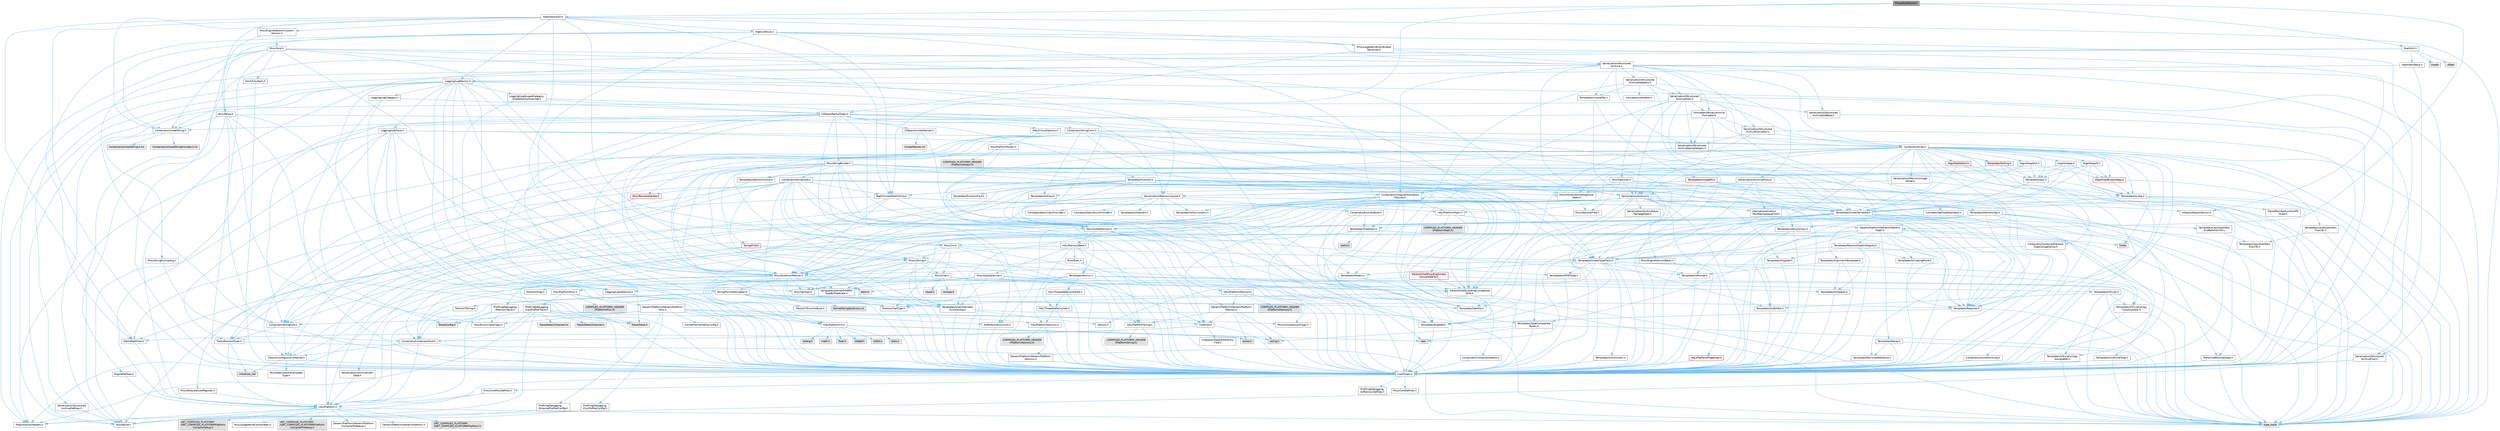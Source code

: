 digraph "ProceduralNoise.h"
{
 // INTERACTIVE_SVG=YES
 // LATEX_PDF_SIZE
  bgcolor="transparent";
  edge [fontname=Helvetica,fontsize=10,labelfontname=Helvetica,labelfontsize=10];
  node [fontname=Helvetica,fontsize=10,shape=box,height=0.2,width=0.4];
  Node1 [id="Node000001",label="ProceduralNoise.h",height=0.2,width=0.4,color="gray40", fillcolor="grey60", style="filled", fontcolor="black",tooltip=" "];
  Node1 -> Node2 [id="edge1_Node000001_Node000002",color="steelblue1",style="solid",tooltip=" "];
  Node2 [id="Node000002",label="Math/UnrealMathUtility.h",height=0.2,width=0.4,color="grey40", fillcolor="white", style="filled",URL="$db/db8/UnrealMathUtility_8h.html",tooltip=" "];
  Node2 -> Node3 [id="edge2_Node000002_Node000003",color="steelblue1",style="solid",tooltip=" "];
  Node3 [id="Node000003",label="CoreTypes.h",height=0.2,width=0.4,color="grey40", fillcolor="white", style="filled",URL="$dc/dec/CoreTypes_8h.html",tooltip=" "];
  Node3 -> Node4 [id="edge3_Node000003_Node000004",color="steelblue1",style="solid",tooltip=" "];
  Node4 [id="Node000004",label="HAL/Platform.h",height=0.2,width=0.4,color="grey40", fillcolor="white", style="filled",URL="$d9/dd0/Platform_8h.html",tooltip=" "];
  Node4 -> Node5 [id="edge4_Node000004_Node000005",color="steelblue1",style="solid",tooltip=" "];
  Node5 [id="Node000005",label="Misc/Build.h",height=0.2,width=0.4,color="grey40", fillcolor="white", style="filled",URL="$d3/dbb/Build_8h.html",tooltip=" "];
  Node4 -> Node6 [id="edge5_Node000004_Node000006",color="steelblue1",style="solid",tooltip=" "];
  Node6 [id="Node000006",label="Misc/LargeWorldCoordinates.h",height=0.2,width=0.4,color="grey40", fillcolor="white", style="filled",URL="$d2/dcb/LargeWorldCoordinates_8h.html",tooltip=" "];
  Node4 -> Node7 [id="edge6_Node000004_Node000007",color="steelblue1",style="solid",tooltip=" "];
  Node7 [id="Node000007",label="type_traits",height=0.2,width=0.4,color="grey60", fillcolor="#E0E0E0", style="filled",tooltip=" "];
  Node4 -> Node8 [id="edge7_Node000004_Node000008",color="steelblue1",style="solid",tooltip=" "];
  Node8 [id="Node000008",label="PreprocessorHelpers.h",height=0.2,width=0.4,color="grey40", fillcolor="white", style="filled",URL="$db/ddb/PreprocessorHelpers_8h.html",tooltip=" "];
  Node4 -> Node9 [id="edge8_Node000004_Node000009",color="steelblue1",style="solid",tooltip=" "];
  Node9 [id="Node000009",label="UBT_COMPILED_PLATFORM\l/UBT_COMPILED_PLATFORMPlatform\lCompilerPreSetup.h",height=0.2,width=0.4,color="grey60", fillcolor="#E0E0E0", style="filled",tooltip=" "];
  Node4 -> Node10 [id="edge9_Node000004_Node000010",color="steelblue1",style="solid",tooltip=" "];
  Node10 [id="Node000010",label="GenericPlatform/GenericPlatform\lCompilerPreSetup.h",height=0.2,width=0.4,color="grey40", fillcolor="white", style="filled",URL="$d9/dc8/GenericPlatformCompilerPreSetup_8h.html",tooltip=" "];
  Node4 -> Node11 [id="edge10_Node000004_Node000011",color="steelblue1",style="solid",tooltip=" "];
  Node11 [id="Node000011",label="GenericPlatform/GenericPlatform.h",height=0.2,width=0.4,color="grey40", fillcolor="white", style="filled",URL="$d6/d84/GenericPlatform_8h.html",tooltip=" "];
  Node4 -> Node12 [id="edge11_Node000004_Node000012",color="steelblue1",style="solid",tooltip=" "];
  Node12 [id="Node000012",label="UBT_COMPILED_PLATFORM\l/UBT_COMPILED_PLATFORMPlatform.h",height=0.2,width=0.4,color="grey60", fillcolor="#E0E0E0", style="filled",tooltip=" "];
  Node4 -> Node13 [id="edge12_Node000004_Node000013",color="steelblue1",style="solid",tooltip=" "];
  Node13 [id="Node000013",label="UBT_COMPILED_PLATFORM\l/UBT_COMPILED_PLATFORMPlatform\lCompilerSetup.h",height=0.2,width=0.4,color="grey60", fillcolor="#E0E0E0", style="filled",tooltip=" "];
  Node3 -> Node14 [id="edge13_Node000003_Node000014",color="steelblue1",style="solid",tooltip=" "];
  Node14 [id="Node000014",label="ProfilingDebugging\l/UMemoryDefines.h",height=0.2,width=0.4,color="grey40", fillcolor="white", style="filled",URL="$d2/da2/UMemoryDefines_8h.html",tooltip=" "];
  Node3 -> Node15 [id="edge14_Node000003_Node000015",color="steelblue1",style="solid",tooltip=" "];
  Node15 [id="Node000015",label="Misc/CoreMiscDefines.h",height=0.2,width=0.4,color="grey40", fillcolor="white", style="filled",URL="$da/d38/CoreMiscDefines_8h.html",tooltip=" "];
  Node15 -> Node4 [id="edge15_Node000015_Node000004",color="steelblue1",style="solid",tooltip=" "];
  Node15 -> Node8 [id="edge16_Node000015_Node000008",color="steelblue1",style="solid",tooltip=" "];
  Node3 -> Node16 [id="edge17_Node000003_Node000016",color="steelblue1",style="solid",tooltip=" "];
  Node16 [id="Node000016",label="Misc/CoreDefines.h",height=0.2,width=0.4,color="grey40", fillcolor="white", style="filled",URL="$d3/dd2/CoreDefines_8h.html",tooltip=" "];
  Node2 -> Node17 [id="edge18_Node000002_Node000017",color="steelblue1",style="solid",tooltip=" "];
  Node17 [id="Node000017",label="Misc/AssertionMacros.h",height=0.2,width=0.4,color="grey40", fillcolor="white", style="filled",URL="$d0/dfa/AssertionMacros_8h.html",tooltip=" "];
  Node17 -> Node3 [id="edge19_Node000017_Node000003",color="steelblue1",style="solid",tooltip=" "];
  Node17 -> Node4 [id="edge20_Node000017_Node000004",color="steelblue1",style="solid",tooltip=" "];
  Node17 -> Node18 [id="edge21_Node000017_Node000018",color="steelblue1",style="solid",tooltip=" "];
  Node18 [id="Node000018",label="HAL/PlatformMisc.h",height=0.2,width=0.4,color="grey40", fillcolor="white", style="filled",URL="$d0/df5/PlatformMisc_8h.html",tooltip=" "];
  Node18 -> Node3 [id="edge22_Node000018_Node000003",color="steelblue1",style="solid",tooltip=" "];
  Node18 -> Node19 [id="edge23_Node000018_Node000019",color="steelblue1",style="solid",tooltip=" "];
  Node19 [id="Node000019",label="GenericPlatform/GenericPlatform\lMisc.h",height=0.2,width=0.4,color="grey40", fillcolor="white", style="filled",URL="$db/d9a/GenericPlatformMisc_8h.html",tooltip=" "];
  Node19 -> Node20 [id="edge24_Node000019_Node000020",color="steelblue1",style="solid",tooltip=" "];
  Node20 [id="Node000020",label="Containers/StringFwd.h",height=0.2,width=0.4,color="grey40", fillcolor="white", style="filled",URL="$df/d37/StringFwd_8h.html",tooltip=" "];
  Node20 -> Node3 [id="edge25_Node000020_Node000003",color="steelblue1",style="solid",tooltip=" "];
  Node20 -> Node21 [id="edge26_Node000020_Node000021",color="steelblue1",style="solid",tooltip=" "];
  Node21 [id="Node000021",label="Traits/ElementType.h",height=0.2,width=0.4,color="grey40", fillcolor="white", style="filled",URL="$d5/d4f/ElementType_8h.html",tooltip=" "];
  Node21 -> Node4 [id="edge27_Node000021_Node000004",color="steelblue1",style="solid",tooltip=" "];
  Node21 -> Node22 [id="edge28_Node000021_Node000022",color="steelblue1",style="solid",tooltip=" "];
  Node22 [id="Node000022",label="initializer_list",height=0.2,width=0.4,color="grey60", fillcolor="#E0E0E0", style="filled",tooltip=" "];
  Node21 -> Node7 [id="edge29_Node000021_Node000007",color="steelblue1",style="solid",tooltip=" "];
  Node20 -> Node23 [id="edge30_Node000020_Node000023",color="steelblue1",style="solid",tooltip=" "];
  Node23 [id="Node000023",label="Traits/IsContiguousContainer.h",height=0.2,width=0.4,color="grey40", fillcolor="white", style="filled",URL="$d5/d3c/IsContiguousContainer_8h.html",tooltip=" "];
  Node23 -> Node3 [id="edge31_Node000023_Node000003",color="steelblue1",style="solid",tooltip=" "];
  Node23 -> Node24 [id="edge32_Node000023_Node000024",color="steelblue1",style="solid",tooltip=" "];
  Node24 [id="Node000024",label="Misc/StaticAssertComplete\lType.h",height=0.2,width=0.4,color="grey40", fillcolor="white", style="filled",URL="$d5/d4e/StaticAssertCompleteType_8h.html",tooltip=" "];
  Node23 -> Node22 [id="edge33_Node000023_Node000022",color="steelblue1",style="solid",tooltip=" "];
  Node19 -> Node25 [id="edge34_Node000019_Node000025",color="steelblue1",style="solid",tooltip=" "];
  Node25 [id="Node000025",label="CoreFwd.h",height=0.2,width=0.4,color="grey40", fillcolor="white", style="filled",URL="$d1/d1e/CoreFwd_8h.html",tooltip=" "];
  Node25 -> Node3 [id="edge35_Node000025_Node000003",color="steelblue1",style="solid",tooltip=" "];
  Node25 -> Node26 [id="edge36_Node000025_Node000026",color="steelblue1",style="solid",tooltip=" "];
  Node26 [id="Node000026",label="Containers/ContainersFwd.h",height=0.2,width=0.4,color="grey40", fillcolor="white", style="filled",URL="$d4/d0a/ContainersFwd_8h.html",tooltip=" "];
  Node26 -> Node4 [id="edge37_Node000026_Node000004",color="steelblue1",style="solid",tooltip=" "];
  Node26 -> Node3 [id="edge38_Node000026_Node000003",color="steelblue1",style="solid",tooltip=" "];
  Node26 -> Node23 [id="edge39_Node000026_Node000023",color="steelblue1",style="solid",tooltip=" "];
  Node25 -> Node27 [id="edge40_Node000025_Node000027",color="steelblue1",style="solid",tooltip=" "];
  Node27 [id="Node000027",label="Math/MathFwd.h",height=0.2,width=0.4,color="grey40", fillcolor="white", style="filled",URL="$d2/d10/MathFwd_8h.html",tooltip=" "];
  Node27 -> Node4 [id="edge41_Node000027_Node000004",color="steelblue1",style="solid",tooltip=" "];
  Node25 -> Node28 [id="edge42_Node000025_Node000028",color="steelblue1",style="solid",tooltip=" "];
  Node28 [id="Node000028",label="UObject/UObjectHierarchy\lFwd.h",height=0.2,width=0.4,color="grey40", fillcolor="white", style="filled",URL="$d3/d13/UObjectHierarchyFwd_8h.html",tooltip=" "];
  Node19 -> Node3 [id="edge43_Node000019_Node000003",color="steelblue1",style="solid",tooltip=" "];
  Node19 -> Node29 [id="edge44_Node000019_Node000029",color="steelblue1",style="solid",tooltip=" "];
  Node29 [id="Node000029",label="FramePro/FrameProConfig.h",height=0.2,width=0.4,color="grey40", fillcolor="white", style="filled",URL="$d7/d90/FrameProConfig_8h.html",tooltip=" "];
  Node19 -> Node30 [id="edge45_Node000019_Node000030",color="steelblue1",style="solid",tooltip=" "];
  Node30 [id="Node000030",label="HAL/PlatformCrt.h",height=0.2,width=0.4,color="grey40", fillcolor="white", style="filled",URL="$d8/d75/PlatformCrt_8h.html",tooltip=" "];
  Node30 -> Node31 [id="edge46_Node000030_Node000031",color="steelblue1",style="solid",tooltip=" "];
  Node31 [id="Node000031",label="new",height=0.2,width=0.4,color="grey60", fillcolor="#E0E0E0", style="filled",tooltip=" "];
  Node30 -> Node32 [id="edge47_Node000030_Node000032",color="steelblue1",style="solid",tooltip=" "];
  Node32 [id="Node000032",label="wchar.h",height=0.2,width=0.4,color="grey60", fillcolor="#E0E0E0", style="filled",tooltip=" "];
  Node30 -> Node33 [id="edge48_Node000030_Node000033",color="steelblue1",style="solid",tooltip=" "];
  Node33 [id="Node000033",label="stddef.h",height=0.2,width=0.4,color="grey60", fillcolor="#E0E0E0", style="filled",tooltip=" "];
  Node30 -> Node34 [id="edge49_Node000030_Node000034",color="steelblue1",style="solid",tooltip=" "];
  Node34 [id="Node000034",label="stdlib.h",height=0.2,width=0.4,color="grey60", fillcolor="#E0E0E0", style="filled",tooltip=" "];
  Node30 -> Node35 [id="edge50_Node000030_Node000035",color="steelblue1",style="solid",tooltip=" "];
  Node35 [id="Node000035",label="stdio.h",height=0.2,width=0.4,color="grey60", fillcolor="#E0E0E0", style="filled",tooltip=" "];
  Node30 -> Node36 [id="edge51_Node000030_Node000036",color="steelblue1",style="solid",tooltip=" "];
  Node36 [id="Node000036",label="stdarg.h",height=0.2,width=0.4,color="grey60", fillcolor="#E0E0E0", style="filled",tooltip=" "];
  Node30 -> Node37 [id="edge52_Node000030_Node000037",color="steelblue1",style="solid",tooltip=" "];
  Node37 [id="Node000037",label="math.h",height=0.2,width=0.4,color="grey60", fillcolor="#E0E0E0", style="filled",tooltip=" "];
  Node30 -> Node38 [id="edge53_Node000030_Node000038",color="steelblue1",style="solid",tooltip=" "];
  Node38 [id="Node000038",label="float.h",height=0.2,width=0.4,color="grey60", fillcolor="#E0E0E0", style="filled",tooltip=" "];
  Node30 -> Node39 [id="edge54_Node000030_Node000039",color="steelblue1",style="solid",tooltip=" "];
  Node39 [id="Node000039",label="string.h",height=0.2,width=0.4,color="grey60", fillcolor="#E0E0E0", style="filled",tooltip=" "];
  Node19 -> Node40 [id="edge55_Node000019_Node000040",color="steelblue1",style="solid",tooltip=" "];
  Node40 [id="Node000040",label="Math/NumericLimits.h",height=0.2,width=0.4,color="grey40", fillcolor="white", style="filled",URL="$df/d1b/NumericLimits_8h.html",tooltip=" "];
  Node40 -> Node3 [id="edge56_Node000040_Node000003",color="steelblue1",style="solid",tooltip=" "];
  Node19 -> Node41 [id="edge57_Node000019_Node000041",color="steelblue1",style="solid",tooltip=" "];
  Node41 [id="Node000041",label="Misc/CompressionFlags.h",height=0.2,width=0.4,color="grey40", fillcolor="white", style="filled",URL="$d9/d76/CompressionFlags_8h.html",tooltip=" "];
  Node19 -> Node42 [id="edge58_Node000019_Node000042",color="steelblue1",style="solid",tooltip=" "];
  Node42 [id="Node000042",label="Misc/EnumClassFlags.h",height=0.2,width=0.4,color="grey40", fillcolor="white", style="filled",URL="$d8/de7/EnumClassFlags_8h.html",tooltip=" "];
  Node19 -> Node43 [id="edge59_Node000019_Node000043",color="steelblue1",style="solid",tooltip=" "];
  Node43 [id="Node000043",label="ProfilingDebugging\l/CsvProfilerConfig.h",height=0.2,width=0.4,color="grey40", fillcolor="white", style="filled",URL="$d3/d88/CsvProfilerConfig_8h.html",tooltip=" "];
  Node43 -> Node5 [id="edge60_Node000043_Node000005",color="steelblue1",style="solid",tooltip=" "];
  Node19 -> Node44 [id="edge61_Node000019_Node000044",color="steelblue1",style="solid",tooltip=" "];
  Node44 [id="Node000044",label="ProfilingDebugging\l/ExternalProfilerConfig.h",height=0.2,width=0.4,color="grey40", fillcolor="white", style="filled",URL="$d3/dbb/ExternalProfilerConfig_8h.html",tooltip=" "];
  Node44 -> Node5 [id="edge62_Node000044_Node000005",color="steelblue1",style="solid",tooltip=" "];
  Node18 -> Node45 [id="edge63_Node000018_Node000045",color="steelblue1",style="solid",tooltip=" "];
  Node45 [id="Node000045",label="COMPILED_PLATFORM_HEADER\l(PlatformMisc.h)",height=0.2,width=0.4,color="grey60", fillcolor="#E0E0E0", style="filled",tooltip=" "];
  Node18 -> Node46 [id="edge64_Node000018_Node000046",color="steelblue1",style="solid",tooltip=" "];
  Node46 [id="Node000046",label="ProfilingDebugging\l/CpuProfilerTrace.h",height=0.2,width=0.4,color="grey40", fillcolor="white", style="filled",URL="$da/dcb/CpuProfilerTrace_8h.html",tooltip=" "];
  Node46 -> Node3 [id="edge65_Node000046_Node000003",color="steelblue1",style="solid",tooltip=" "];
  Node46 -> Node26 [id="edge66_Node000046_Node000026",color="steelblue1",style="solid",tooltip=" "];
  Node46 -> Node47 [id="edge67_Node000046_Node000047",color="steelblue1",style="solid",tooltip=" "];
  Node47 [id="Node000047",label="HAL/PlatformAtomics.h",height=0.2,width=0.4,color="grey40", fillcolor="white", style="filled",URL="$d3/d36/PlatformAtomics_8h.html",tooltip=" "];
  Node47 -> Node3 [id="edge68_Node000047_Node000003",color="steelblue1",style="solid",tooltip=" "];
  Node47 -> Node48 [id="edge69_Node000047_Node000048",color="steelblue1",style="solid",tooltip=" "];
  Node48 [id="Node000048",label="GenericPlatform/GenericPlatform\lAtomics.h",height=0.2,width=0.4,color="grey40", fillcolor="white", style="filled",URL="$da/d72/GenericPlatformAtomics_8h.html",tooltip=" "];
  Node48 -> Node3 [id="edge70_Node000048_Node000003",color="steelblue1",style="solid",tooltip=" "];
  Node47 -> Node49 [id="edge71_Node000047_Node000049",color="steelblue1",style="solid",tooltip=" "];
  Node49 [id="Node000049",label="COMPILED_PLATFORM_HEADER\l(PlatformAtomics.h)",height=0.2,width=0.4,color="grey60", fillcolor="#E0E0E0", style="filled",tooltip=" "];
  Node46 -> Node8 [id="edge72_Node000046_Node000008",color="steelblue1",style="solid",tooltip=" "];
  Node46 -> Node5 [id="edge73_Node000046_Node000005",color="steelblue1",style="solid",tooltip=" "];
  Node46 -> Node50 [id="edge74_Node000046_Node000050",color="steelblue1",style="solid",tooltip=" "];
  Node50 [id="Node000050",label="Trace/Config.h",height=0.2,width=0.4,color="grey60", fillcolor="#E0E0E0", style="filled",tooltip=" "];
  Node46 -> Node51 [id="edge75_Node000046_Node000051",color="steelblue1",style="solid",tooltip=" "];
  Node51 [id="Node000051",label="Trace/Detail/Channel.h",height=0.2,width=0.4,color="grey60", fillcolor="#E0E0E0", style="filled",tooltip=" "];
  Node46 -> Node52 [id="edge76_Node000046_Node000052",color="steelblue1",style="solid",tooltip=" "];
  Node52 [id="Node000052",label="Trace/Detail/Channel.inl",height=0.2,width=0.4,color="grey60", fillcolor="#E0E0E0", style="filled",tooltip=" "];
  Node46 -> Node53 [id="edge77_Node000046_Node000053",color="steelblue1",style="solid",tooltip=" "];
  Node53 [id="Node000053",label="Trace/Trace.h",height=0.2,width=0.4,color="grey60", fillcolor="#E0E0E0", style="filled",tooltip=" "];
  Node17 -> Node8 [id="edge78_Node000017_Node000008",color="steelblue1",style="solid",tooltip=" "];
  Node17 -> Node54 [id="edge79_Node000017_Node000054",color="steelblue1",style="solid",tooltip=" "];
  Node54 [id="Node000054",label="Templates/EnableIf.h",height=0.2,width=0.4,color="grey40", fillcolor="white", style="filled",URL="$d7/d60/EnableIf_8h.html",tooltip=" "];
  Node54 -> Node3 [id="edge80_Node000054_Node000003",color="steelblue1",style="solid",tooltip=" "];
  Node17 -> Node55 [id="edge81_Node000017_Node000055",color="steelblue1",style="solid",tooltip=" "];
  Node55 [id="Node000055",label="Templates/IsArrayOrRefOf\lTypeByPredicate.h",height=0.2,width=0.4,color="grey40", fillcolor="white", style="filled",URL="$d6/da1/IsArrayOrRefOfTypeByPredicate_8h.html",tooltip=" "];
  Node55 -> Node3 [id="edge82_Node000055_Node000003",color="steelblue1",style="solid",tooltip=" "];
  Node17 -> Node56 [id="edge83_Node000017_Node000056",color="steelblue1",style="solid",tooltip=" "];
  Node56 [id="Node000056",label="Templates/IsValidVariadic\lFunctionArg.h",height=0.2,width=0.4,color="grey40", fillcolor="white", style="filled",URL="$d0/dc8/IsValidVariadicFunctionArg_8h.html",tooltip=" "];
  Node56 -> Node3 [id="edge84_Node000056_Node000003",color="steelblue1",style="solid",tooltip=" "];
  Node56 -> Node57 [id="edge85_Node000056_Node000057",color="steelblue1",style="solid",tooltip=" "];
  Node57 [id="Node000057",label="IsEnum.h",height=0.2,width=0.4,color="grey40", fillcolor="white", style="filled",URL="$d4/de5/IsEnum_8h.html",tooltip=" "];
  Node56 -> Node7 [id="edge86_Node000056_Node000007",color="steelblue1",style="solid",tooltip=" "];
  Node17 -> Node58 [id="edge87_Node000017_Node000058",color="steelblue1",style="solid",tooltip=" "];
  Node58 [id="Node000058",label="Traits/IsCharEncodingCompatible\lWith.h",height=0.2,width=0.4,color="grey40", fillcolor="white", style="filled",URL="$df/dd1/IsCharEncodingCompatibleWith_8h.html",tooltip=" "];
  Node58 -> Node7 [id="edge88_Node000058_Node000007",color="steelblue1",style="solid",tooltip=" "];
  Node58 -> Node59 [id="edge89_Node000058_Node000059",color="steelblue1",style="solid",tooltip=" "];
  Node59 [id="Node000059",label="Traits/IsCharType.h",height=0.2,width=0.4,color="grey40", fillcolor="white", style="filled",URL="$db/d51/IsCharType_8h.html",tooltip=" "];
  Node59 -> Node3 [id="edge90_Node000059_Node000003",color="steelblue1",style="solid",tooltip=" "];
  Node17 -> Node60 [id="edge91_Node000017_Node000060",color="steelblue1",style="solid",tooltip=" "];
  Node60 [id="Node000060",label="Misc/VarArgs.h",height=0.2,width=0.4,color="grey40", fillcolor="white", style="filled",URL="$d5/d6f/VarArgs_8h.html",tooltip=" "];
  Node60 -> Node3 [id="edge92_Node000060_Node000003",color="steelblue1",style="solid",tooltip=" "];
  Node17 -> Node61 [id="edge93_Node000017_Node000061",color="steelblue1",style="solid",tooltip=" "];
  Node61 [id="Node000061",label="String/FormatStringSan.h",height=0.2,width=0.4,color="grey40", fillcolor="white", style="filled",URL="$d3/d8b/FormatStringSan_8h.html",tooltip=" "];
  Node61 -> Node7 [id="edge94_Node000061_Node000007",color="steelblue1",style="solid",tooltip=" "];
  Node61 -> Node3 [id="edge95_Node000061_Node000003",color="steelblue1",style="solid",tooltip=" "];
  Node61 -> Node62 [id="edge96_Node000061_Node000062",color="steelblue1",style="solid",tooltip=" "];
  Node62 [id="Node000062",label="Templates/Requires.h",height=0.2,width=0.4,color="grey40", fillcolor="white", style="filled",URL="$dc/d96/Requires_8h.html",tooltip=" "];
  Node62 -> Node54 [id="edge97_Node000062_Node000054",color="steelblue1",style="solid",tooltip=" "];
  Node62 -> Node7 [id="edge98_Node000062_Node000007",color="steelblue1",style="solid",tooltip=" "];
  Node61 -> Node63 [id="edge99_Node000061_Node000063",color="steelblue1",style="solid",tooltip=" "];
  Node63 [id="Node000063",label="Templates/Identity.h",height=0.2,width=0.4,color="grey40", fillcolor="white", style="filled",URL="$d0/dd5/Identity_8h.html",tooltip=" "];
  Node61 -> Node56 [id="edge100_Node000061_Node000056",color="steelblue1",style="solid",tooltip=" "];
  Node61 -> Node59 [id="edge101_Node000061_Node000059",color="steelblue1",style="solid",tooltip=" "];
  Node61 -> Node64 [id="edge102_Node000061_Node000064",color="steelblue1",style="solid",tooltip=" "];
  Node64 [id="Node000064",label="Traits/IsTEnumAsByte.h",height=0.2,width=0.4,color="grey40", fillcolor="white", style="filled",URL="$d1/de6/IsTEnumAsByte_8h.html",tooltip=" "];
  Node61 -> Node65 [id="edge103_Node000061_Node000065",color="steelblue1",style="solid",tooltip=" "];
  Node65 [id="Node000065",label="Traits/IsTString.h",height=0.2,width=0.4,color="grey40", fillcolor="white", style="filled",URL="$d0/df8/IsTString_8h.html",tooltip=" "];
  Node65 -> Node26 [id="edge104_Node000065_Node000026",color="steelblue1",style="solid",tooltip=" "];
  Node61 -> Node26 [id="edge105_Node000061_Node000026",color="steelblue1",style="solid",tooltip=" "];
  Node61 -> Node66 [id="edge106_Node000061_Node000066",color="steelblue1",style="solid",tooltip=" "];
  Node66 [id="Node000066",label="FormatStringSanErrors.inl",height=0.2,width=0.4,color="grey60", fillcolor="#E0E0E0", style="filled",tooltip=" "];
  Node17 -> Node67 [id="edge107_Node000017_Node000067",color="steelblue1",style="solid",tooltip=" "];
  Node67 [id="Node000067",label="atomic",height=0.2,width=0.4,color="grey60", fillcolor="#E0E0E0", style="filled",tooltip=" "];
  Node2 -> Node68 [id="edge108_Node000002_Node000068",color="steelblue1",style="solid",tooltip=" "];
  Node68 [id="Node000068",label="HAL/PlatformMath.h",height=0.2,width=0.4,color="grey40", fillcolor="white", style="filled",URL="$dc/d53/PlatformMath_8h.html",tooltip=" "];
  Node68 -> Node3 [id="edge109_Node000068_Node000003",color="steelblue1",style="solid",tooltip=" "];
  Node68 -> Node69 [id="edge110_Node000068_Node000069",color="steelblue1",style="solid",tooltip=" "];
  Node69 [id="Node000069",label="GenericPlatform/GenericPlatform\lMath.h",height=0.2,width=0.4,color="grey40", fillcolor="white", style="filled",URL="$d5/d79/GenericPlatformMath_8h.html",tooltip=" "];
  Node69 -> Node3 [id="edge111_Node000069_Node000003",color="steelblue1",style="solid",tooltip=" "];
  Node69 -> Node26 [id="edge112_Node000069_Node000026",color="steelblue1",style="solid",tooltip=" "];
  Node69 -> Node30 [id="edge113_Node000069_Node000030",color="steelblue1",style="solid",tooltip=" "];
  Node69 -> Node70 [id="edge114_Node000069_Node000070",color="steelblue1",style="solid",tooltip=" "];
  Node70 [id="Node000070",label="Templates/AndOrNot.h",height=0.2,width=0.4,color="grey40", fillcolor="white", style="filled",URL="$db/d0a/AndOrNot_8h.html",tooltip=" "];
  Node70 -> Node3 [id="edge115_Node000070_Node000003",color="steelblue1",style="solid",tooltip=" "];
  Node69 -> Node71 [id="edge116_Node000069_Node000071",color="steelblue1",style="solid",tooltip=" "];
  Node71 [id="Node000071",label="Templates/Decay.h",height=0.2,width=0.4,color="grey40", fillcolor="white", style="filled",URL="$dd/d0f/Decay_8h.html",tooltip=" "];
  Node71 -> Node3 [id="edge117_Node000071_Node000003",color="steelblue1",style="solid",tooltip=" "];
  Node71 -> Node72 [id="edge118_Node000071_Node000072",color="steelblue1",style="solid",tooltip=" "];
  Node72 [id="Node000072",label="Templates/RemoveReference.h",height=0.2,width=0.4,color="grey40", fillcolor="white", style="filled",URL="$da/dbe/RemoveReference_8h.html",tooltip=" "];
  Node72 -> Node3 [id="edge119_Node000072_Node000003",color="steelblue1",style="solid",tooltip=" "];
  Node71 -> Node7 [id="edge120_Node000071_Node000007",color="steelblue1",style="solid",tooltip=" "];
  Node69 -> Node73 [id="edge121_Node000069_Node000073",color="steelblue1",style="solid",tooltip=" "];
  Node73 [id="Node000073",label="Templates/IsFloatingPoint.h",height=0.2,width=0.4,color="grey40", fillcolor="white", style="filled",URL="$d3/d11/IsFloatingPoint_8h.html",tooltip=" "];
  Node73 -> Node3 [id="edge122_Node000073_Node000003",color="steelblue1",style="solid",tooltip=" "];
  Node69 -> Node74 [id="edge123_Node000069_Node000074",color="steelblue1",style="solid",tooltip=" "];
  Node74 [id="Node000074",label="Templates/UnrealTypeTraits.h",height=0.2,width=0.4,color="grey40", fillcolor="white", style="filled",URL="$d2/d2d/UnrealTypeTraits_8h.html",tooltip=" "];
  Node74 -> Node3 [id="edge124_Node000074_Node000003",color="steelblue1",style="solid",tooltip=" "];
  Node74 -> Node75 [id="edge125_Node000074_Node000075",color="steelblue1",style="solid",tooltip=" "];
  Node75 [id="Node000075",label="Templates/IsPointer.h",height=0.2,width=0.4,color="grey40", fillcolor="white", style="filled",URL="$d7/d05/IsPointer_8h.html",tooltip=" "];
  Node75 -> Node3 [id="edge126_Node000075_Node000003",color="steelblue1",style="solid",tooltip=" "];
  Node74 -> Node17 [id="edge127_Node000074_Node000017",color="steelblue1",style="solid",tooltip=" "];
  Node74 -> Node70 [id="edge128_Node000074_Node000070",color="steelblue1",style="solid",tooltip=" "];
  Node74 -> Node54 [id="edge129_Node000074_Node000054",color="steelblue1",style="solid",tooltip=" "];
  Node74 -> Node76 [id="edge130_Node000074_Node000076",color="steelblue1",style="solid",tooltip=" "];
  Node76 [id="Node000076",label="Templates/IsArithmetic.h",height=0.2,width=0.4,color="grey40", fillcolor="white", style="filled",URL="$d2/d5d/IsArithmetic_8h.html",tooltip=" "];
  Node76 -> Node3 [id="edge131_Node000076_Node000003",color="steelblue1",style="solid",tooltip=" "];
  Node74 -> Node57 [id="edge132_Node000074_Node000057",color="steelblue1",style="solid",tooltip=" "];
  Node74 -> Node77 [id="edge133_Node000074_Node000077",color="steelblue1",style="solid",tooltip=" "];
  Node77 [id="Node000077",label="Templates/Models.h",height=0.2,width=0.4,color="grey40", fillcolor="white", style="filled",URL="$d3/d0c/Models_8h.html",tooltip=" "];
  Node77 -> Node63 [id="edge134_Node000077_Node000063",color="steelblue1",style="solid",tooltip=" "];
  Node74 -> Node78 [id="edge135_Node000074_Node000078",color="steelblue1",style="solid",tooltip=" "];
  Node78 [id="Node000078",label="Templates/IsPODType.h",height=0.2,width=0.4,color="grey40", fillcolor="white", style="filled",URL="$d7/db1/IsPODType_8h.html",tooltip=" "];
  Node78 -> Node3 [id="edge136_Node000078_Node000003",color="steelblue1",style="solid",tooltip=" "];
  Node74 -> Node79 [id="edge137_Node000074_Node000079",color="steelblue1",style="solid",tooltip=" "];
  Node79 [id="Node000079",label="Templates/IsUECoreType.h",height=0.2,width=0.4,color="grey40", fillcolor="white", style="filled",URL="$d1/db8/IsUECoreType_8h.html",tooltip=" "];
  Node79 -> Node3 [id="edge138_Node000079_Node000003",color="steelblue1",style="solid",tooltip=" "];
  Node79 -> Node7 [id="edge139_Node000079_Node000007",color="steelblue1",style="solid",tooltip=" "];
  Node74 -> Node80 [id="edge140_Node000074_Node000080",color="steelblue1",style="solid",tooltip=" "];
  Node80 [id="Node000080",label="Templates/IsTriviallyCopy\lConstructible.h",height=0.2,width=0.4,color="grey40", fillcolor="white", style="filled",URL="$d3/d78/IsTriviallyCopyConstructible_8h.html",tooltip=" "];
  Node80 -> Node3 [id="edge141_Node000080_Node000003",color="steelblue1",style="solid",tooltip=" "];
  Node80 -> Node7 [id="edge142_Node000080_Node000007",color="steelblue1",style="solid",tooltip=" "];
  Node69 -> Node62 [id="edge143_Node000069_Node000062",color="steelblue1",style="solid",tooltip=" "];
  Node69 -> Node81 [id="edge144_Node000069_Node000081",color="steelblue1",style="solid",tooltip=" "];
  Node81 [id="Node000081",label="Templates/ResolveTypeAmbiguity.h",height=0.2,width=0.4,color="grey40", fillcolor="white", style="filled",URL="$df/d1f/ResolveTypeAmbiguity_8h.html",tooltip=" "];
  Node81 -> Node3 [id="edge145_Node000081_Node000003",color="steelblue1",style="solid",tooltip=" "];
  Node81 -> Node73 [id="edge146_Node000081_Node000073",color="steelblue1",style="solid",tooltip=" "];
  Node81 -> Node74 [id="edge147_Node000081_Node000074",color="steelblue1",style="solid",tooltip=" "];
  Node81 -> Node82 [id="edge148_Node000081_Node000082",color="steelblue1",style="solid",tooltip=" "];
  Node82 [id="Node000082",label="Templates/IsSigned.h",height=0.2,width=0.4,color="grey40", fillcolor="white", style="filled",URL="$d8/dd8/IsSigned_8h.html",tooltip=" "];
  Node82 -> Node3 [id="edge149_Node000082_Node000003",color="steelblue1",style="solid",tooltip=" "];
  Node81 -> Node83 [id="edge150_Node000081_Node000083",color="steelblue1",style="solid",tooltip=" "];
  Node83 [id="Node000083",label="Templates/IsIntegral.h",height=0.2,width=0.4,color="grey40", fillcolor="white", style="filled",URL="$da/d64/IsIntegral_8h.html",tooltip=" "];
  Node83 -> Node3 [id="edge151_Node000083_Node000003",color="steelblue1",style="solid",tooltip=" "];
  Node81 -> Node62 [id="edge152_Node000081_Node000062",color="steelblue1",style="solid",tooltip=" "];
  Node69 -> Node84 [id="edge153_Node000069_Node000084",color="steelblue1",style="solid",tooltip=" "];
  Node84 [id="Node000084",label="Templates/TypeCompatible\lBytes.h",height=0.2,width=0.4,color="grey40", fillcolor="white", style="filled",URL="$df/d0a/TypeCompatibleBytes_8h.html",tooltip=" "];
  Node84 -> Node3 [id="edge154_Node000084_Node000003",color="steelblue1",style="solid",tooltip=" "];
  Node84 -> Node39 [id="edge155_Node000084_Node000039",color="steelblue1",style="solid",tooltip=" "];
  Node84 -> Node31 [id="edge156_Node000084_Node000031",color="steelblue1",style="solid",tooltip=" "];
  Node84 -> Node7 [id="edge157_Node000084_Node000007",color="steelblue1",style="solid",tooltip=" "];
  Node69 -> Node85 [id="edge158_Node000069_Node000085",color="steelblue1",style="solid",tooltip=" "];
  Node85 [id="Node000085",label="limits",height=0.2,width=0.4,color="grey60", fillcolor="#E0E0E0", style="filled",tooltip=" "];
  Node69 -> Node7 [id="edge159_Node000069_Node000007",color="steelblue1",style="solid",tooltip=" "];
  Node68 -> Node86 [id="edge160_Node000068_Node000086",color="steelblue1",style="solid",tooltip=" "];
  Node86 [id="Node000086",label="COMPILED_PLATFORM_HEADER\l(PlatformMath.h)",height=0.2,width=0.4,color="grey60", fillcolor="#E0E0E0", style="filled",tooltip=" "];
  Node2 -> Node27 [id="edge161_Node000002_Node000027",color="steelblue1",style="solid",tooltip=" "];
  Node2 -> Node63 [id="edge162_Node000002_Node000063",color="steelblue1",style="solid",tooltip=" "];
  Node2 -> Node62 [id="edge163_Node000002_Node000062",color="steelblue1",style="solid",tooltip=" "];
  Node1 -> Node87 [id="edge164_Node000001_Node000087",color="steelblue1",style="solid",tooltip=" "];
  Node87 [id="Node000087",label="Math/Vector2D.h",height=0.2,width=0.4,color="grey40", fillcolor="white", style="filled",URL="$d3/db0/Vector2D_8h.html",tooltip=" "];
  Node87 -> Node3 [id="edge165_Node000087_Node000003",color="steelblue1",style="solid",tooltip=" "];
  Node87 -> Node27 [id="edge166_Node000087_Node000027",color="steelblue1",style="solid",tooltip=" "];
  Node87 -> Node17 [id="edge167_Node000087_Node000017",color="steelblue1",style="solid",tooltip=" "];
  Node87 -> Node88 [id="edge168_Node000087_Node000088",color="steelblue1",style="solid",tooltip=" "];
  Node88 [id="Node000088",label="Misc/Crc.h",height=0.2,width=0.4,color="grey40", fillcolor="white", style="filled",URL="$d4/dd2/Crc_8h.html",tooltip=" "];
  Node88 -> Node3 [id="edge169_Node000088_Node000003",color="steelblue1",style="solid",tooltip=" "];
  Node88 -> Node89 [id="edge170_Node000088_Node000089",color="steelblue1",style="solid",tooltip=" "];
  Node89 [id="Node000089",label="HAL/PlatformString.h",height=0.2,width=0.4,color="grey40", fillcolor="white", style="filled",URL="$db/db5/PlatformString_8h.html",tooltip=" "];
  Node89 -> Node3 [id="edge171_Node000089_Node000003",color="steelblue1",style="solid",tooltip=" "];
  Node89 -> Node90 [id="edge172_Node000089_Node000090",color="steelblue1",style="solid",tooltip=" "];
  Node90 [id="Node000090",label="COMPILED_PLATFORM_HEADER\l(PlatformString.h)",height=0.2,width=0.4,color="grey60", fillcolor="#E0E0E0", style="filled",tooltip=" "];
  Node88 -> Node17 [id="edge173_Node000088_Node000017",color="steelblue1",style="solid",tooltip=" "];
  Node88 -> Node91 [id="edge174_Node000088_Node000091",color="steelblue1",style="solid",tooltip=" "];
  Node91 [id="Node000091",label="Misc/CString.h",height=0.2,width=0.4,color="grey40", fillcolor="white", style="filled",URL="$d2/d49/CString_8h.html",tooltip=" "];
  Node91 -> Node3 [id="edge175_Node000091_Node000003",color="steelblue1",style="solid",tooltip=" "];
  Node91 -> Node30 [id="edge176_Node000091_Node000030",color="steelblue1",style="solid",tooltip=" "];
  Node91 -> Node89 [id="edge177_Node000091_Node000089",color="steelblue1",style="solid",tooltip=" "];
  Node91 -> Node17 [id="edge178_Node000091_Node000017",color="steelblue1",style="solid",tooltip=" "];
  Node91 -> Node92 [id="edge179_Node000091_Node000092",color="steelblue1",style="solid",tooltip=" "];
  Node92 [id="Node000092",label="Misc/Char.h",height=0.2,width=0.4,color="grey40", fillcolor="white", style="filled",URL="$d0/d58/Char_8h.html",tooltip=" "];
  Node92 -> Node3 [id="edge180_Node000092_Node000003",color="steelblue1",style="solid",tooltip=" "];
  Node92 -> Node93 [id="edge181_Node000092_Node000093",color="steelblue1",style="solid",tooltip=" "];
  Node93 [id="Node000093",label="Traits/IntType.h",height=0.2,width=0.4,color="grey40", fillcolor="white", style="filled",URL="$d7/deb/IntType_8h.html",tooltip=" "];
  Node93 -> Node4 [id="edge182_Node000093_Node000004",color="steelblue1",style="solid",tooltip=" "];
  Node92 -> Node94 [id="edge183_Node000092_Node000094",color="steelblue1",style="solid",tooltip=" "];
  Node94 [id="Node000094",label="ctype.h",height=0.2,width=0.4,color="grey60", fillcolor="#E0E0E0", style="filled",tooltip=" "];
  Node92 -> Node95 [id="edge184_Node000092_Node000095",color="steelblue1",style="solid",tooltip=" "];
  Node95 [id="Node000095",label="wctype.h",height=0.2,width=0.4,color="grey60", fillcolor="#E0E0E0", style="filled",tooltip=" "];
  Node92 -> Node7 [id="edge185_Node000092_Node000007",color="steelblue1",style="solid",tooltip=" "];
  Node91 -> Node60 [id="edge186_Node000091_Node000060",color="steelblue1",style="solid",tooltip=" "];
  Node91 -> Node55 [id="edge187_Node000091_Node000055",color="steelblue1",style="solid",tooltip=" "];
  Node91 -> Node56 [id="edge188_Node000091_Node000056",color="steelblue1",style="solid",tooltip=" "];
  Node91 -> Node58 [id="edge189_Node000091_Node000058",color="steelblue1",style="solid",tooltip=" "];
  Node88 -> Node92 [id="edge190_Node000088_Node000092",color="steelblue1",style="solid",tooltip=" "];
  Node88 -> Node74 [id="edge191_Node000088_Node000074",color="steelblue1",style="solid",tooltip=" "];
  Node88 -> Node59 [id="edge192_Node000088_Node000059",color="steelblue1",style="solid",tooltip=" "];
  Node87 -> Node2 [id="edge193_Node000087_Node000002",color="steelblue1",style="solid",tooltip=" "];
  Node87 -> Node96 [id="edge194_Node000087_Node000096",color="steelblue1",style="solid",tooltip=" "];
  Node96 [id="Node000096",label="Containers/UnrealString.h",height=0.2,width=0.4,color="grey40", fillcolor="white", style="filled",URL="$d5/dba/UnrealString_8h.html",tooltip=" "];
  Node96 -> Node97 [id="edge195_Node000096_Node000097",color="steelblue1",style="solid",tooltip=" "];
  Node97 [id="Node000097",label="Containers/UnrealStringIncludes.h.inl",height=0.2,width=0.4,color="grey60", fillcolor="#E0E0E0", style="filled",tooltip=" "];
  Node96 -> Node98 [id="edge196_Node000096_Node000098",color="steelblue1",style="solid",tooltip=" "];
  Node98 [id="Node000098",label="Containers/UnrealString.h.inl",height=0.2,width=0.4,color="grey60", fillcolor="#E0E0E0", style="filled",tooltip=" "];
  Node96 -> Node99 [id="edge197_Node000096_Node000099",color="steelblue1",style="solid",tooltip=" "];
  Node99 [id="Node000099",label="Misc/StringFormatArg.h",height=0.2,width=0.4,color="grey40", fillcolor="white", style="filled",URL="$d2/d16/StringFormatArg_8h.html",tooltip=" "];
  Node99 -> Node26 [id="edge198_Node000099_Node000026",color="steelblue1",style="solid",tooltip=" "];
  Node87 -> Node100 [id="edge199_Node000087_Node000100",color="steelblue1",style="solid",tooltip=" "];
  Node100 [id="Node000100",label="Misc/Parse.h",height=0.2,width=0.4,color="grey40", fillcolor="white", style="filled",URL="$dc/d71/Parse_8h.html",tooltip=" "];
  Node100 -> Node20 [id="edge200_Node000100_Node000020",color="steelblue1",style="solid",tooltip=" "];
  Node100 -> Node96 [id="edge201_Node000100_Node000096",color="steelblue1",style="solid",tooltip=" "];
  Node100 -> Node3 [id="edge202_Node000100_Node000003",color="steelblue1",style="solid",tooltip=" "];
  Node100 -> Node30 [id="edge203_Node000100_Node000030",color="steelblue1",style="solid",tooltip=" "];
  Node100 -> Node5 [id="edge204_Node000100_Node000005",color="steelblue1",style="solid",tooltip=" "];
  Node100 -> Node42 [id="edge205_Node000100_Node000042",color="steelblue1",style="solid",tooltip=" "];
  Node100 -> Node101 [id="edge206_Node000100_Node000101",color="steelblue1",style="solid",tooltip=" "];
  Node101 [id="Node000101",label="Templates/Function.h",height=0.2,width=0.4,color="grey40", fillcolor="white", style="filled",URL="$df/df5/Function_8h.html",tooltip=" "];
  Node101 -> Node3 [id="edge207_Node000101_Node000003",color="steelblue1",style="solid",tooltip=" "];
  Node101 -> Node17 [id="edge208_Node000101_Node000017",color="steelblue1",style="solid",tooltip=" "];
  Node101 -> Node102 [id="edge209_Node000101_Node000102",color="steelblue1",style="solid",tooltip=" "];
  Node102 [id="Node000102",label="Misc/IntrusiveUnsetOptional\lState.h",height=0.2,width=0.4,color="grey40", fillcolor="white", style="filled",URL="$d2/d0a/IntrusiveUnsetOptionalState_8h.html",tooltip=" "];
  Node102 -> Node103 [id="edge210_Node000102_Node000103",color="steelblue1",style="solid",tooltip=" "];
  Node103 [id="Node000103",label="Misc/OptionalFwd.h",height=0.2,width=0.4,color="grey40", fillcolor="white", style="filled",URL="$dc/d50/OptionalFwd_8h.html",tooltip=" "];
  Node101 -> Node104 [id="edge211_Node000101_Node000104",color="steelblue1",style="solid",tooltip=" "];
  Node104 [id="Node000104",label="HAL/UnrealMemory.h",height=0.2,width=0.4,color="grey40", fillcolor="white", style="filled",URL="$d9/d96/UnrealMemory_8h.html",tooltip=" "];
  Node104 -> Node3 [id="edge212_Node000104_Node000003",color="steelblue1",style="solid",tooltip=" "];
  Node104 -> Node105 [id="edge213_Node000104_Node000105",color="steelblue1",style="solid",tooltip=" "];
  Node105 [id="Node000105",label="GenericPlatform/GenericPlatform\lMemory.h",height=0.2,width=0.4,color="grey40", fillcolor="white", style="filled",URL="$dd/d22/GenericPlatformMemory_8h.html",tooltip=" "];
  Node105 -> Node25 [id="edge214_Node000105_Node000025",color="steelblue1",style="solid",tooltip=" "];
  Node105 -> Node3 [id="edge215_Node000105_Node000003",color="steelblue1",style="solid",tooltip=" "];
  Node105 -> Node89 [id="edge216_Node000105_Node000089",color="steelblue1",style="solid",tooltip=" "];
  Node105 -> Node39 [id="edge217_Node000105_Node000039",color="steelblue1",style="solid",tooltip=" "];
  Node105 -> Node32 [id="edge218_Node000105_Node000032",color="steelblue1",style="solid",tooltip=" "];
  Node104 -> Node106 [id="edge219_Node000104_Node000106",color="steelblue1",style="solid",tooltip=" "];
  Node106 [id="Node000106",label="HAL/MemoryBase.h",height=0.2,width=0.4,color="grey40", fillcolor="white", style="filled",URL="$d6/d9f/MemoryBase_8h.html",tooltip=" "];
  Node106 -> Node3 [id="edge220_Node000106_Node000003",color="steelblue1",style="solid",tooltip=" "];
  Node106 -> Node47 [id="edge221_Node000106_Node000047",color="steelblue1",style="solid",tooltip=" "];
  Node106 -> Node30 [id="edge222_Node000106_Node000030",color="steelblue1",style="solid",tooltip=" "];
  Node106 -> Node107 [id="edge223_Node000106_Node000107",color="steelblue1",style="solid",tooltip=" "];
  Node107 [id="Node000107",label="Misc/Exec.h",height=0.2,width=0.4,color="grey40", fillcolor="white", style="filled",URL="$de/ddb/Exec_8h.html",tooltip=" "];
  Node107 -> Node3 [id="edge224_Node000107_Node000003",color="steelblue1",style="solid",tooltip=" "];
  Node107 -> Node17 [id="edge225_Node000107_Node000017",color="steelblue1",style="solid",tooltip=" "];
  Node106 -> Node108 [id="edge226_Node000106_Node000108",color="steelblue1",style="solid",tooltip=" "];
  Node108 [id="Node000108",label="Misc/OutputDevice.h",height=0.2,width=0.4,color="grey40", fillcolor="white", style="filled",URL="$d7/d32/OutputDevice_8h.html",tooltip=" "];
  Node108 -> Node25 [id="edge227_Node000108_Node000025",color="steelblue1",style="solid",tooltip=" "];
  Node108 -> Node3 [id="edge228_Node000108_Node000003",color="steelblue1",style="solid",tooltip=" "];
  Node108 -> Node109 [id="edge229_Node000108_Node000109",color="steelblue1",style="solid",tooltip=" "];
  Node109 [id="Node000109",label="Logging/LogVerbosity.h",height=0.2,width=0.4,color="grey40", fillcolor="white", style="filled",URL="$d2/d8f/LogVerbosity_8h.html",tooltip=" "];
  Node109 -> Node3 [id="edge230_Node000109_Node000003",color="steelblue1",style="solid",tooltip=" "];
  Node108 -> Node60 [id="edge231_Node000108_Node000060",color="steelblue1",style="solid",tooltip=" "];
  Node108 -> Node55 [id="edge232_Node000108_Node000055",color="steelblue1",style="solid",tooltip=" "];
  Node108 -> Node56 [id="edge233_Node000108_Node000056",color="steelblue1",style="solid",tooltip=" "];
  Node108 -> Node58 [id="edge234_Node000108_Node000058",color="steelblue1",style="solid",tooltip=" "];
  Node106 -> Node110 [id="edge235_Node000106_Node000110",color="steelblue1",style="solid",tooltip=" "];
  Node110 [id="Node000110",label="Templates/Atomic.h",height=0.2,width=0.4,color="grey40", fillcolor="white", style="filled",URL="$d3/d91/Atomic_8h.html",tooltip=" "];
  Node110 -> Node111 [id="edge236_Node000110_Node000111",color="steelblue1",style="solid",tooltip=" "];
  Node111 [id="Node000111",label="HAL/ThreadSafeCounter.h",height=0.2,width=0.4,color="grey40", fillcolor="white", style="filled",URL="$dc/dc9/ThreadSafeCounter_8h.html",tooltip=" "];
  Node111 -> Node3 [id="edge237_Node000111_Node000003",color="steelblue1",style="solid",tooltip=" "];
  Node111 -> Node47 [id="edge238_Node000111_Node000047",color="steelblue1",style="solid",tooltip=" "];
  Node110 -> Node112 [id="edge239_Node000110_Node000112",color="steelblue1",style="solid",tooltip=" "];
  Node112 [id="Node000112",label="HAL/ThreadSafeCounter64.h",height=0.2,width=0.4,color="grey40", fillcolor="white", style="filled",URL="$d0/d12/ThreadSafeCounter64_8h.html",tooltip=" "];
  Node112 -> Node3 [id="edge240_Node000112_Node000003",color="steelblue1",style="solid",tooltip=" "];
  Node112 -> Node111 [id="edge241_Node000112_Node000111",color="steelblue1",style="solid",tooltip=" "];
  Node110 -> Node83 [id="edge242_Node000110_Node000083",color="steelblue1",style="solid",tooltip=" "];
  Node110 -> Node113 [id="edge243_Node000110_Node000113",color="steelblue1",style="solid",tooltip=" "];
  Node113 [id="Node000113",label="Templates/IsTrivial.h",height=0.2,width=0.4,color="grey40", fillcolor="white", style="filled",URL="$da/d4c/IsTrivial_8h.html",tooltip=" "];
  Node113 -> Node70 [id="edge244_Node000113_Node000070",color="steelblue1",style="solid",tooltip=" "];
  Node113 -> Node80 [id="edge245_Node000113_Node000080",color="steelblue1",style="solid",tooltip=" "];
  Node113 -> Node114 [id="edge246_Node000113_Node000114",color="steelblue1",style="solid",tooltip=" "];
  Node114 [id="Node000114",label="Templates/IsTriviallyCopy\lAssignable.h",height=0.2,width=0.4,color="grey40", fillcolor="white", style="filled",URL="$d2/df2/IsTriviallyCopyAssignable_8h.html",tooltip=" "];
  Node114 -> Node3 [id="edge247_Node000114_Node000003",color="steelblue1",style="solid",tooltip=" "];
  Node114 -> Node7 [id="edge248_Node000114_Node000007",color="steelblue1",style="solid",tooltip=" "];
  Node113 -> Node7 [id="edge249_Node000113_Node000007",color="steelblue1",style="solid",tooltip=" "];
  Node110 -> Node93 [id="edge250_Node000110_Node000093",color="steelblue1",style="solid",tooltip=" "];
  Node110 -> Node67 [id="edge251_Node000110_Node000067",color="steelblue1",style="solid",tooltip=" "];
  Node104 -> Node115 [id="edge252_Node000104_Node000115",color="steelblue1",style="solid",tooltip=" "];
  Node115 [id="Node000115",label="HAL/PlatformMemory.h",height=0.2,width=0.4,color="grey40", fillcolor="white", style="filled",URL="$de/d68/PlatformMemory_8h.html",tooltip=" "];
  Node115 -> Node3 [id="edge253_Node000115_Node000003",color="steelblue1",style="solid",tooltip=" "];
  Node115 -> Node105 [id="edge254_Node000115_Node000105",color="steelblue1",style="solid",tooltip=" "];
  Node115 -> Node116 [id="edge255_Node000115_Node000116",color="steelblue1",style="solid",tooltip=" "];
  Node116 [id="Node000116",label="COMPILED_PLATFORM_HEADER\l(PlatformMemory.h)",height=0.2,width=0.4,color="grey60", fillcolor="#E0E0E0", style="filled",tooltip=" "];
  Node104 -> Node117 [id="edge256_Node000104_Node000117",color="steelblue1",style="solid",tooltip=" "];
  Node117 [id="Node000117",label="ProfilingDebugging\l/MemoryTrace.h",height=0.2,width=0.4,color="grey40", fillcolor="white", style="filled",URL="$da/dd7/MemoryTrace_8h.html",tooltip=" "];
  Node117 -> Node4 [id="edge257_Node000117_Node000004",color="steelblue1",style="solid",tooltip=" "];
  Node117 -> Node42 [id="edge258_Node000117_Node000042",color="steelblue1",style="solid",tooltip=" "];
  Node117 -> Node50 [id="edge259_Node000117_Node000050",color="steelblue1",style="solid",tooltip=" "];
  Node117 -> Node53 [id="edge260_Node000117_Node000053",color="steelblue1",style="solid",tooltip=" "];
  Node104 -> Node75 [id="edge261_Node000104_Node000075",color="steelblue1",style="solid",tooltip=" "];
  Node101 -> Node118 [id="edge262_Node000101_Node000118",color="steelblue1",style="solid",tooltip=" "];
  Node118 [id="Node000118",label="Templates/FunctionFwd.h",height=0.2,width=0.4,color="grey40", fillcolor="white", style="filled",URL="$d6/d54/FunctionFwd_8h.html",tooltip=" "];
  Node101 -> Node74 [id="edge263_Node000101_Node000074",color="steelblue1",style="solid",tooltip=" "];
  Node101 -> Node119 [id="edge264_Node000101_Node000119",color="steelblue1",style="solid",tooltip=" "];
  Node119 [id="Node000119",label="Templates/Invoke.h",height=0.2,width=0.4,color="grey40", fillcolor="white", style="filled",URL="$d7/deb/Invoke_8h.html",tooltip=" "];
  Node119 -> Node3 [id="edge265_Node000119_Node000003",color="steelblue1",style="solid",tooltip=" "];
  Node119 -> Node120 [id="edge266_Node000119_Node000120",color="steelblue1",style="solid",tooltip=" "];
  Node120 [id="Node000120",label="Traits/MemberFunctionPtr\lOuter.h",height=0.2,width=0.4,color="grey40", fillcolor="white", style="filled",URL="$db/da7/MemberFunctionPtrOuter_8h.html",tooltip=" "];
  Node119 -> Node121 [id="edge267_Node000119_Node000121",color="steelblue1",style="solid",tooltip=" "];
  Node121 [id="Node000121",label="Templates/UnrealTemplate.h",height=0.2,width=0.4,color="grey40", fillcolor="white", style="filled",URL="$d4/d24/UnrealTemplate_8h.html",tooltip=" "];
  Node121 -> Node3 [id="edge268_Node000121_Node000003",color="steelblue1",style="solid",tooltip=" "];
  Node121 -> Node75 [id="edge269_Node000121_Node000075",color="steelblue1",style="solid",tooltip=" "];
  Node121 -> Node104 [id="edge270_Node000121_Node000104",color="steelblue1",style="solid",tooltip=" "];
  Node121 -> Node122 [id="edge271_Node000121_Node000122",color="steelblue1",style="solid",tooltip=" "];
  Node122 [id="Node000122",label="Templates/CopyQualifiers\lAndRefsFromTo.h",height=0.2,width=0.4,color="grey40", fillcolor="white", style="filled",URL="$d3/db3/CopyQualifiersAndRefsFromTo_8h.html",tooltip=" "];
  Node122 -> Node123 [id="edge272_Node000122_Node000123",color="steelblue1",style="solid",tooltip=" "];
  Node123 [id="Node000123",label="Templates/CopyQualifiers\lFromTo.h",height=0.2,width=0.4,color="grey40", fillcolor="white", style="filled",URL="$d5/db4/CopyQualifiersFromTo_8h.html",tooltip=" "];
  Node121 -> Node74 [id="edge273_Node000121_Node000074",color="steelblue1",style="solid",tooltip=" "];
  Node121 -> Node72 [id="edge274_Node000121_Node000072",color="steelblue1",style="solid",tooltip=" "];
  Node121 -> Node62 [id="edge275_Node000121_Node000062",color="steelblue1",style="solid",tooltip=" "];
  Node121 -> Node84 [id="edge276_Node000121_Node000084",color="steelblue1",style="solid",tooltip=" "];
  Node121 -> Node63 [id="edge277_Node000121_Node000063",color="steelblue1",style="solid",tooltip=" "];
  Node121 -> Node23 [id="edge278_Node000121_Node000023",color="steelblue1",style="solid",tooltip=" "];
  Node121 -> Node124 [id="edge279_Node000121_Node000124",color="steelblue1",style="solid",tooltip=" "];
  Node124 [id="Node000124",label="Traits/UseBitwiseSwap.h",height=0.2,width=0.4,color="grey40", fillcolor="white", style="filled",URL="$db/df3/UseBitwiseSwap_8h.html",tooltip=" "];
  Node124 -> Node3 [id="edge280_Node000124_Node000003",color="steelblue1",style="solid",tooltip=" "];
  Node124 -> Node7 [id="edge281_Node000124_Node000007",color="steelblue1",style="solid",tooltip=" "];
  Node121 -> Node7 [id="edge282_Node000121_Node000007",color="steelblue1",style="solid",tooltip=" "];
  Node119 -> Node7 [id="edge283_Node000119_Node000007",color="steelblue1",style="solid",tooltip=" "];
  Node101 -> Node121 [id="edge284_Node000101_Node000121",color="steelblue1",style="solid",tooltip=" "];
  Node101 -> Node62 [id="edge285_Node000101_Node000062",color="steelblue1",style="solid",tooltip=" "];
  Node101 -> Node2 [id="edge286_Node000101_Node000002",color="steelblue1",style="solid",tooltip=" "];
  Node101 -> Node31 [id="edge287_Node000101_Node000031",color="steelblue1",style="solid",tooltip=" "];
  Node101 -> Node7 [id="edge288_Node000101_Node000007",color="steelblue1",style="solid",tooltip=" "];
  Node87 -> Node125 [id="edge289_Node000087_Node000125",color="steelblue1",style="solid",tooltip=" "];
  Node125 [id="Node000125",label="Misc/LargeWorldCoordinates\lSerializer.h",height=0.2,width=0.4,color="grey40", fillcolor="white", style="filled",URL="$d7/df9/LargeWorldCoordinatesSerializer_8h.html",tooltip=" "];
  Node125 -> Node126 [id="edge290_Node000125_Node000126",color="steelblue1",style="solid",tooltip=" "];
  Node126 [id="Node000126",label="UObject/NameTypes.h",height=0.2,width=0.4,color="grey40", fillcolor="white", style="filled",URL="$d6/d35/NameTypes_8h.html",tooltip=" "];
  Node126 -> Node3 [id="edge291_Node000126_Node000003",color="steelblue1",style="solid",tooltip=" "];
  Node126 -> Node17 [id="edge292_Node000126_Node000017",color="steelblue1",style="solid",tooltip=" "];
  Node126 -> Node104 [id="edge293_Node000126_Node000104",color="steelblue1",style="solid",tooltip=" "];
  Node126 -> Node74 [id="edge294_Node000126_Node000074",color="steelblue1",style="solid",tooltip=" "];
  Node126 -> Node121 [id="edge295_Node000126_Node000121",color="steelblue1",style="solid",tooltip=" "];
  Node126 -> Node96 [id="edge296_Node000126_Node000096",color="steelblue1",style="solid",tooltip=" "];
  Node126 -> Node127 [id="edge297_Node000126_Node000127",color="steelblue1",style="solid",tooltip=" "];
  Node127 [id="Node000127",label="HAL/CriticalSection.h",height=0.2,width=0.4,color="grey40", fillcolor="white", style="filled",URL="$d6/d90/CriticalSection_8h.html",tooltip=" "];
  Node127 -> Node128 [id="edge298_Node000127_Node000128",color="steelblue1",style="solid",tooltip=" "];
  Node128 [id="Node000128",label="HAL/PlatformMutex.h",height=0.2,width=0.4,color="grey40", fillcolor="white", style="filled",URL="$d9/d0b/PlatformMutex_8h.html",tooltip=" "];
  Node128 -> Node3 [id="edge299_Node000128_Node000003",color="steelblue1",style="solid",tooltip=" "];
  Node128 -> Node129 [id="edge300_Node000128_Node000129",color="steelblue1",style="solid",tooltip=" "];
  Node129 [id="Node000129",label="COMPILED_PLATFORM_HEADER\l(PlatformMutex.h)",height=0.2,width=0.4,color="grey60", fillcolor="#E0E0E0", style="filled",tooltip=" "];
  Node126 -> Node130 [id="edge301_Node000126_Node000130",color="steelblue1",style="solid",tooltip=" "];
  Node130 [id="Node000130",label="Containers/StringConv.h",height=0.2,width=0.4,color="grey40", fillcolor="white", style="filled",URL="$d3/ddf/StringConv_8h.html",tooltip=" "];
  Node130 -> Node3 [id="edge302_Node000130_Node000003",color="steelblue1",style="solid",tooltip=" "];
  Node130 -> Node17 [id="edge303_Node000130_Node000017",color="steelblue1",style="solid",tooltip=" "];
  Node130 -> Node131 [id="edge304_Node000130_Node000131",color="steelblue1",style="solid",tooltip=" "];
  Node131 [id="Node000131",label="Containers/ContainerAllocation\lPolicies.h",height=0.2,width=0.4,color="grey40", fillcolor="white", style="filled",URL="$d7/dff/ContainerAllocationPolicies_8h.html",tooltip=" "];
  Node131 -> Node3 [id="edge305_Node000131_Node000003",color="steelblue1",style="solid",tooltip=" "];
  Node131 -> Node132 [id="edge306_Node000131_Node000132",color="steelblue1",style="solid",tooltip=" "];
  Node132 [id="Node000132",label="Containers/ContainerHelpers.h",height=0.2,width=0.4,color="grey40", fillcolor="white", style="filled",URL="$d7/d33/ContainerHelpers_8h.html",tooltip=" "];
  Node132 -> Node3 [id="edge307_Node000132_Node000003",color="steelblue1",style="solid",tooltip=" "];
  Node131 -> Node131 [id="edge308_Node000131_Node000131",color="steelblue1",style="solid",tooltip=" "];
  Node131 -> Node68 [id="edge309_Node000131_Node000068",color="steelblue1",style="solid",tooltip=" "];
  Node131 -> Node104 [id="edge310_Node000131_Node000104",color="steelblue1",style="solid",tooltip=" "];
  Node131 -> Node40 [id="edge311_Node000131_Node000040",color="steelblue1",style="solid",tooltip=" "];
  Node131 -> Node17 [id="edge312_Node000131_Node000017",color="steelblue1",style="solid",tooltip=" "];
  Node131 -> Node133 [id="edge313_Node000131_Node000133",color="steelblue1",style="solid",tooltip=" "];
  Node133 [id="Node000133",label="Templates/IsPolymorphic.h",height=0.2,width=0.4,color="grey40", fillcolor="white", style="filled",URL="$dc/d20/IsPolymorphic_8h.html",tooltip=" "];
  Node131 -> Node134 [id="edge314_Node000131_Node000134",color="steelblue1",style="solid",tooltip=" "];
  Node134 [id="Node000134",label="Templates/MemoryOps.h",height=0.2,width=0.4,color="grey40", fillcolor="white", style="filled",URL="$db/dea/MemoryOps_8h.html",tooltip=" "];
  Node134 -> Node3 [id="edge315_Node000134_Node000003",color="steelblue1",style="solid",tooltip=" "];
  Node134 -> Node104 [id="edge316_Node000134_Node000104",color="steelblue1",style="solid",tooltip=" "];
  Node134 -> Node114 [id="edge317_Node000134_Node000114",color="steelblue1",style="solid",tooltip=" "];
  Node134 -> Node80 [id="edge318_Node000134_Node000080",color="steelblue1",style="solid",tooltip=" "];
  Node134 -> Node62 [id="edge319_Node000134_Node000062",color="steelblue1",style="solid",tooltip=" "];
  Node134 -> Node74 [id="edge320_Node000134_Node000074",color="steelblue1",style="solid",tooltip=" "];
  Node134 -> Node124 [id="edge321_Node000134_Node000124",color="steelblue1",style="solid",tooltip=" "];
  Node134 -> Node31 [id="edge322_Node000134_Node000031",color="steelblue1",style="solid",tooltip=" "];
  Node134 -> Node7 [id="edge323_Node000134_Node000007",color="steelblue1",style="solid",tooltip=" "];
  Node131 -> Node84 [id="edge324_Node000131_Node000084",color="steelblue1",style="solid",tooltip=" "];
  Node131 -> Node7 [id="edge325_Node000131_Node000007",color="steelblue1",style="solid",tooltip=" "];
  Node130 -> Node135 [id="edge326_Node000130_Node000135",color="steelblue1",style="solid",tooltip=" "];
  Node135 [id="Node000135",label="Containers/Array.h",height=0.2,width=0.4,color="grey40", fillcolor="white", style="filled",URL="$df/dd0/Array_8h.html",tooltip=" "];
  Node135 -> Node3 [id="edge327_Node000135_Node000003",color="steelblue1",style="solid",tooltip=" "];
  Node135 -> Node17 [id="edge328_Node000135_Node000017",color="steelblue1",style="solid",tooltip=" "];
  Node135 -> Node102 [id="edge329_Node000135_Node000102",color="steelblue1",style="solid",tooltip=" "];
  Node135 -> Node136 [id="edge330_Node000135_Node000136",color="steelblue1",style="solid",tooltip=" "];
  Node136 [id="Node000136",label="Misc/ReverseIterate.h",height=0.2,width=0.4,color="red", fillcolor="#FFF0F0", style="filled",URL="$db/de3/ReverseIterate_8h.html",tooltip=" "];
  Node136 -> Node4 [id="edge331_Node000136_Node000004",color="steelblue1",style="solid",tooltip=" "];
  Node135 -> Node104 [id="edge332_Node000135_Node000104",color="steelblue1",style="solid",tooltip=" "];
  Node135 -> Node74 [id="edge333_Node000135_Node000074",color="steelblue1",style="solid",tooltip=" "];
  Node135 -> Node121 [id="edge334_Node000135_Node000121",color="steelblue1",style="solid",tooltip=" "];
  Node135 -> Node138 [id="edge335_Node000135_Node000138",color="steelblue1",style="solid",tooltip=" "];
  Node138 [id="Node000138",label="Containers/AllowShrinking.h",height=0.2,width=0.4,color="grey40", fillcolor="white", style="filled",URL="$d7/d1a/AllowShrinking_8h.html",tooltip=" "];
  Node138 -> Node3 [id="edge336_Node000138_Node000003",color="steelblue1",style="solid",tooltip=" "];
  Node135 -> Node131 [id="edge337_Node000135_Node000131",color="steelblue1",style="solid",tooltip=" "];
  Node135 -> Node139 [id="edge338_Node000135_Node000139",color="steelblue1",style="solid",tooltip=" "];
  Node139 [id="Node000139",label="Containers/ContainerElement\lTypeCompatibility.h",height=0.2,width=0.4,color="grey40", fillcolor="white", style="filled",URL="$df/ddf/ContainerElementTypeCompatibility_8h.html",tooltip=" "];
  Node139 -> Node3 [id="edge339_Node000139_Node000003",color="steelblue1",style="solid",tooltip=" "];
  Node139 -> Node74 [id="edge340_Node000139_Node000074",color="steelblue1",style="solid",tooltip=" "];
  Node135 -> Node140 [id="edge341_Node000135_Node000140",color="steelblue1",style="solid",tooltip=" "];
  Node140 [id="Node000140",label="Serialization/Archive.h",height=0.2,width=0.4,color="grey40", fillcolor="white", style="filled",URL="$d7/d3b/Archive_8h.html",tooltip=" "];
  Node140 -> Node25 [id="edge342_Node000140_Node000025",color="steelblue1",style="solid",tooltip=" "];
  Node140 -> Node3 [id="edge343_Node000140_Node000003",color="steelblue1",style="solid",tooltip=" "];
  Node140 -> Node141 [id="edge344_Node000140_Node000141",color="steelblue1",style="solid",tooltip=" "];
  Node141 [id="Node000141",label="HAL/PlatformProperties.h",height=0.2,width=0.4,color="red", fillcolor="#FFF0F0", style="filled",URL="$d9/db0/PlatformProperties_8h.html",tooltip=" "];
  Node141 -> Node3 [id="edge345_Node000141_Node000003",color="steelblue1",style="solid",tooltip=" "];
  Node140 -> Node144 [id="edge346_Node000140_Node000144",color="steelblue1",style="solid",tooltip=" "];
  Node144 [id="Node000144",label="Internationalization\l/TextNamespaceFwd.h",height=0.2,width=0.4,color="grey40", fillcolor="white", style="filled",URL="$d8/d97/TextNamespaceFwd_8h.html",tooltip=" "];
  Node144 -> Node3 [id="edge347_Node000144_Node000003",color="steelblue1",style="solid",tooltip=" "];
  Node140 -> Node27 [id="edge348_Node000140_Node000027",color="steelblue1",style="solid",tooltip=" "];
  Node140 -> Node17 [id="edge349_Node000140_Node000017",color="steelblue1",style="solid",tooltip=" "];
  Node140 -> Node5 [id="edge350_Node000140_Node000005",color="steelblue1",style="solid",tooltip=" "];
  Node140 -> Node41 [id="edge351_Node000140_Node000041",color="steelblue1",style="solid",tooltip=" "];
  Node140 -> Node145 [id="edge352_Node000140_Node000145",color="steelblue1",style="solid",tooltip=" "];
  Node145 [id="Node000145",label="Misc/EngineVersionBase.h",height=0.2,width=0.4,color="grey40", fillcolor="white", style="filled",URL="$d5/d2b/EngineVersionBase_8h.html",tooltip=" "];
  Node145 -> Node3 [id="edge353_Node000145_Node000003",color="steelblue1",style="solid",tooltip=" "];
  Node140 -> Node60 [id="edge354_Node000140_Node000060",color="steelblue1",style="solid",tooltip=" "];
  Node140 -> Node146 [id="edge355_Node000140_Node000146",color="steelblue1",style="solid",tooltip=" "];
  Node146 [id="Node000146",label="Serialization/ArchiveCook\lData.h",height=0.2,width=0.4,color="grey40", fillcolor="white", style="filled",URL="$dc/db6/ArchiveCookData_8h.html",tooltip=" "];
  Node146 -> Node4 [id="edge356_Node000146_Node000004",color="steelblue1",style="solid",tooltip=" "];
  Node140 -> Node147 [id="edge357_Node000140_Node000147",color="steelblue1",style="solid",tooltip=" "];
  Node147 [id="Node000147",label="Serialization/ArchiveSave\lPackageData.h",height=0.2,width=0.4,color="grey40", fillcolor="white", style="filled",URL="$d1/d37/ArchiveSavePackageData_8h.html",tooltip=" "];
  Node140 -> Node54 [id="edge358_Node000140_Node000054",color="steelblue1",style="solid",tooltip=" "];
  Node140 -> Node55 [id="edge359_Node000140_Node000055",color="steelblue1",style="solid",tooltip=" "];
  Node140 -> Node148 [id="edge360_Node000140_Node000148",color="steelblue1",style="solid",tooltip=" "];
  Node148 [id="Node000148",label="Templates/IsEnumClass.h",height=0.2,width=0.4,color="grey40", fillcolor="white", style="filled",URL="$d7/d15/IsEnumClass_8h.html",tooltip=" "];
  Node148 -> Node3 [id="edge361_Node000148_Node000003",color="steelblue1",style="solid",tooltip=" "];
  Node148 -> Node70 [id="edge362_Node000148_Node000070",color="steelblue1",style="solid",tooltip=" "];
  Node140 -> Node82 [id="edge363_Node000140_Node000082",color="steelblue1",style="solid",tooltip=" "];
  Node140 -> Node56 [id="edge364_Node000140_Node000056",color="steelblue1",style="solid",tooltip=" "];
  Node140 -> Node121 [id="edge365_Node000140_Node000121",color="steelblue1",style="solid",tooltip=" "];
  Node140 -> Node58 [id="edge366_Node000140_Node000058",color="steelblue1",style="solid",tooltip=" "];
  Node140 -> Node149 [id="edge367_Node000140_Node000149",color="steelblue1",style="solid",tooltip=" "];
  Node149 [id="Node000149",label="UObject/ObjectVersion.h",height=0.2,width=0.4,color="grey40", fillcolor="white", style="filled",URL="$da/d63/ObjectVersion_8h.html",tooltip=" "];
  Node149 -> Node3 [id="edge368_Node000149_Node000003",color="steelblue1",style="solid",tooltip=" "];
  Node135 -> Node150 [id="edge369_Node000135_Node000150",color="steelblue1",style="solid",tooltip=" "];
  Node150 [id="Node000150",label="Serialization/MemoryImage\lWriter.h",height=0.2,width=0.4,color="grey40", fillcolor="white", style="filled",URL="$d0/d08/MemoryImageWriter_8h.html",tooltip=" "];
  Node150 -> Node3 [id="edge370_Node000150_Node000003",color="steelblue1",style="solid",tooltip=" "];
  Node150 -> Node151 [id="edge371_Node000150_Node000151",color="steelblue1",style="solid",tooltip=" "];
  Node151 [id="Node000151",label="Serialization/MemoryLayout.h",height=0.2,width=0.4,color="grey40", fillcolor="white", style="filled",URL="$d7/d66/MemoryLayout_8h.html",tooltip=" "];
  Node151 -> Node152 [id="edge372_Node000151_Node000152",color="steelblue1",style="solid",tooltip=" "];
  Node152 [id="Node000152",label="Concepts/StaticClassProvider.h",height=0.2,width=0.4,color="grey40", fillcolor="white", style="filled",URL="$dd/d83/StaticClassProvider_8h.html",tooltip=" "];
  Node151 -> Node153 [id="edge373_Node000151_Node000153",color="steelblue1",style="solid",tooltip=" "];
  Node153 [id="Node000153",label="Concepts/StaticStructProvider.h",height=0.2,width=0.4,color="grey40", fillcolor="white", style="filled",URL="$d5/d77/StaticStructProvider_8h.html",tooltip=" "];
  Node151 -> Node154 [id="edge374_Node000151_Node000154",color="steelblue1",style="solid",tooltip=" "];
  Node154 [id="Node000154",label="Containers/EnumAsByte.h",height=0.2,width=0.4,color="grey40", fillcolor="white", style="filled",URL="$d6/d9a/EnumAsByte_8h.html",tooltip=" "];
  Node154 -> Node3 [id="edge375_Node000154_Node000003",color="steelblue1",style="solid",tooltip=" "];
  Node154 -> Node78 [id="edge376_Node000154_Node000078",color="steelblue1",style="solid",tooltip=" "];
  Node154 -> Node155 [id="edge377_Node000154_Node000155",color="steelblue1",style="solid",tooltip=" "];
  Node155 [id="Node000155",label="Templates/TypeHash.h",height=0.2,width=0.4,color="grey40", fillcolor="white", style="filled",URL="$d1/d62/TypeHash_8h.html",tooltip=" "];
  Node155 -> Node3 [id="edge378_Node000155_Node000003",color="steelblue1",style="solid",tooltip=" "];
  Node155 -> Node62 [id="edge379_Node000155_Node000062",color="steelblue1",style="solid",tooltip=" "];
  Node155 -> Node88 [id="edge380_Node000155_Node000088",color="steelblue1",style="solid",tooltip=" "];
  Node155 -> Node156 [id="edge381_Node000155_Node000156",color="steelblue1",style="solid",tooltip=" "];
  Node156 [id="Node000156",label="stdint.h",height=0.2,width=0.4,color="grey60", fillcolor="#E0E0E0", style="filled",tooltip=" "];
  Node155 -> Node7 [id="edge382_Node000155_Node000007",color="steelblue1",style="solid",tooltip=" "];
  Node151 -> Node20 [id="edge383_Node000151_Node000020",color="steelblue1",style="solid",tooltip=" "];
  Node151 -> Node104 [id="edge384_Node000151_Node000104",color="steelblue1",style="solid",tooltip=" "];
  Node151 -> Node157 [id="edge385_Node000151_Node000157",color="steelblue1",style="solid",tooltip=" "];
  Node157 [id="Node000157",label="Misc/DelayedAutoRegister.h",height=0.2,width=0.4,color="grey40", fillcolor="white", style="filled",URL="$d1/dda/DelayedAutoRegister_8h.html",tooltip=" "];
  Node157 -> Node4 [id="edge386_Node000157_Node000004",color="steelblue1",style="solid",tooltip=" "];
  Node151 -> Node54 [id="edge387_Node000151_Node000054",color="steelblue1",style="solid",tooltip=" "];
  Node151 -> Node158 [id="edge388_Node000151_Node000158",color="steelblue1",style="solid",tooltip=" "];
  Node158 [id="Node000158",label="Templates/IsAbstract.h",height=0.2,width=0.4,color="grey40", fillcolor="white", style="filled",URL="$d8/db7/IsAbstract_8h.html",tooltip=" "];
  Node151 -> Node133 [id="edge389_Node000151_Node000133",color="steelblue1",style="solid",tooltip=" "];
  Node151 -> Node77 [id="edge390_Node000151_Node000077",color="steelblue1",style="solid",tooltip=" "];
  Node151 -> Node121 [id="edge391_Node000151_Node000121",color="steelblue1",style="solid",tooltip=" "];
  Node135 -> Node159 [id="edge392_Node000135_Node000159",color="steelblue1",style="solid",tooltip=" "];
  Node159 [id="Node000159",label="Algo/Heapify.h",height=0.2,width=0.4,color="grey40", fillcolor="white", style="filled",URL="$d0/d2a/Heapify_8h.html",tooltip=" "];
  Node159 -> Node160 [id="edge393_Node000159_Node000160",color="steelblue1",style="solid",tooltip=" "];
  Node160 [id="Node000160",label="Algo/Impl/BinaryHeap.h",height=0.2,width=0.4,color="red", fillcolor="#FFF0F0", style="filled",URL="$d7/da3/Algo_2Impl_2BinaryHeap_8h.html",tooltip=" "];
  Node160 -> Node119 [id="edge394_Node000160_Node000119",color="steelblue1",style="solid",tooltip=" "];
  Node160 -> Node7 [id="edge395_Node000160_Node000007",color="steelblue1",style="solid",tooltip=" "];
  Node159 -> Node163 [id="edge396_Node000159_Node000163",color="steelblue1",style="solid",tooltip=" "];
  Node163 [id="Node000163",label="Templates/IdentityFunctor.h",height=0.2,width=0.4,color="grey40", fillcolor="white", style="filled",URL="$d7/d2e/IdentityFunctor_8h.html",tooltip=" "];
  Node163 -> Node4 [id="edge397_Node000163_Node000004",color="steelblue1",style="solid",tooltip=" "];
  Node159 -> Node119 [id="edge398_Node000159_Node000119",color="steelblue1",style="solid",tooltip=" "];
  Node159 -> Node164 [id="edge399_Node000159_Node000164",color="steelblue1",style="solid",tooltip=" "];
  Node164 [id="Node000164",label="Templates/Less.h",height=0.2,width=0.4,color="grey40", fillcolor="white", style="filled",URL="$de/dc8/Less_8h.html",tooltip=" "];
  Node164 -> Node3 [id="edge400_Node000164_Node000003",color="steelblue1",style="solid",tooltip=" "];
  Node164 -> Node121 [id="edge401_Node000164_Node000121",color="steelblue1",style="solid",tooltip=" "];
  Node159 -> Node121 [id="edge402_Node000159_Node000121",color="steelblue1",style="solid",tooltip=" "];
  Node135 -> Node165 [id="edge403_Node000135_Node000165",color="steelblue1",style="solid",tooltip=" "];
  Node165 [id="Node000165",label="Algo/HeapSort.h",height=0.2,width=0.4,color="grey40", fillcolor="white", style="filled",URL="$d3/d92/HeapSort_8h.html",tooltip=" "];
  Node165 -> Node160 [id="edge404_Node000165_Node000160",color="steelblue1",style="solid",tooltip=" "];
  Node165 -> Node163 [id="edge405_Node000165_Node000163",color="steelblue1",style="solid",tooltip=" "];
  Node165 -> Node164 [id="edge406_Node000165_Node000164",color="steelblue1",style="solid",tooltip=" "];
  Node165 -> Node121 [id="edge407_Node000165_Node000121",color="steelblue1",style="solid",tooltip=" "];
  Node135 -> Node166 [id="edge408_Node000135_Node000166",color="steelblue1",style="solid",tooltip=" "];
  Node166 [id="Node000166",label="Algo/IsHeap.h",height=0.2,width=0.4,color="grey40", fillcolor="white", style="filled",URL="$de/d32/IsHeap_8h.html",tooltip=" "];
  Node166 -> Node160 [id="edge409_Node000166_Node000160",color="steelblue1",style="solid",tooltip=" "];
  Node166 -> Node163 [id="edge410_Node000166_Node000163",color="steelblue1",style="solid",tooltip=" "];
  Node166 -> Node119 [id="edge411_Node000166_Node000119",color="steelblue1",style="solid",tooltip=" "];
  Node166 -> Node164 [id="edge412_Node000166_Node000164",color="steelblue1",style="solid",tooltip=" "];
  Node166 -> Node121 [id="edge413_Node000166_Node000121",color="steelblue1",style="solid",tooltip=" "];
  Node135 -> Node160 [id="edge414_Node000135_Node000160",color="steelblue1",style="solid",tooltip=" "];
  Node135 -> Node167 [id="edge415_Node000135_Node000167",color="steelblue1",style="solid",tooltip=" "];
  Node167 [id="Node000167",label="Algo/StableSort.h",height=0.2,width=0.4,color="red", fillcolor="#FFF0F0", style="filled",URL="$d7/d3c/StableSort_8h.html",tooltip=" "];
  Node167 -> Node163 [id="edge416_Node000167_Node000163",color="steelblue1",style="solid",tooltip=" "];
  Node167 -> Node119 [id="edge417_Node000167_Node000119",color="steelblue1",style="solid",tooltip=" "];
  Node167 -> Node164 [id="edge418_Node000167_Node000164",color="steelblue1",style="solid",tooltip=" "];
  Node167 -> Node121 [id="edge419_Node000167_Node000121",color="steelblue1",style="solid",tooltip=" "];
  Node135 -> Node170 [id="edge420_Node000135_Node000170",color="steelblue1",style="solid",tooltip=" "];
  Node170 [id="Node000170",label="Concepts/GetTypeHashable.h",height=0.2,width=0.4,color="grey40", fillcolor="white", style="filled",URL="$d3/da2/GetTypeHashable_8h.html",tooltip=" "];
  Node170 -> Node3 [id="edge421_Node000170_Node000003",color="steelblue1",style="solid",tooltip=" "];
  Node170 -> Node155 [id="edge422_Node000170_Node000155",color="steelblue1",style="solid",tooltip=" "];
  Node135 -> Node163 [id="edge423_Node000135_Node000163",color="steelblue1",style="solid",tooltip=" "];
  Node135 -> Node119 [id="edge424_Node000135_Node000119",color="steelblue1",style="solid",tooltip=" "];
  Node135 -> Node164 [id="edge425_Node000135_Node000164",color="steelblue1",style="solid",tooltip=" "];
  Node135 -> Node171 [id="edge426_Node000135_Node000171",color="steelblue1",style="solid",tooltip=" "];
  Node171 [id="Node000171",label="Templates/LosesQualifiers\lFromTo.h",height=0.2,width=0.4,color="grey40", fillcolor="white", style="filled",URL="$d2/db3/LosesQualifiersFromTo_8h.html",tooltip=" "];
  Node171 -> Node123 [id="edge427_Node000171_Node000123",color="steelblue1",style="solid",tooltip=" "];
  Node171 -> Node7 [id="edge428_Node000171_Node000007",color="steelblue1",style="solid",tooltip=" "];
  Node135 -> Node62 [id="edge429_Node000135_Node000062",color="steelblue1",style="solid",tooltip=" "];
  Node135 -> Node172 [id="edge430_Node000135_Node000172",color="steelblue1",style="solid",tooltip=" "];
  Node172 [id="Node000172",label="Templates/Sorting.h",height=0.2,width=0.4,color="red", fillcolor="#FFF0F0", style="filled",URL="$d3/d9e/Sorting_8h.html",tooltip=" "];
  Node172 -> Node3 [id="edge431_Node000172_Node000003",color="steelblue1",style="solid",tooltip=" "];
  Node172 -> Node68 [id="edge432_Node000172_Node000068",color="steelblue1",style="solid",tooltip=" "];
  Node172 -> Node164 [id="edge433_Node000172_Node000164",color="steelblue1",style="solid",tooltip=" "];
  Node135 -> Node175 [id="edge434_Node000135_Node000175",color="steelblue1",style="solid",tooltip=" "];
  Node175 [id="Node000175",label="Templates/AlignmentTemplates.h",height=0.2,width=0.4,color="grey40", fillcolor="white", style="filled",URL="$dd/d32/AlignmentTemplates_8h.html",tooltip=" "];
  Node175 -> Node3 [id="edge435_Node000175_Node000003",color="steelblue1",style="solid",tooltip=" "];
  Node175 -> Node83 [id="edge436_Node000175_Node000083",color="steelblue1",style="solid",tooltip=" "];
  Node175 -> Node75 [id="edge437_Node000175_Node000075",color="steelblue1",style="solid",tooltip=" "];
  Node135 -> Node21 [id="edge438_Node000135_Node000021",color="steelblue1",style="solid",tooltip=" "];
  Node135 -> Node85 [id="edge439_Node000135_Node000085",color="steelblue1",style="solid",tooltip=" "];
  Node135 -> Node7 [id="edge440_Node000135_Node000007",color="steelblue1",style="solid",tooltip=" "];
  Node130 -> Node91 [id="edge441_Node000130_Node000091",color="steelblue1",style="solid",tooltip=" "];
  Node130 -> Node176 [id="edge442_Node000130_Node000176",color="steelblue1",style="solid",tooltip=" "];
  Node176 [id="Node000176",label="Templates/IsArray.h",height=0.2,width=0.4,color="grey40", fillcolor="white", style="filled",URL="$d8/d8d/IsArray_8h.html",tooltip=" "];
  Node176 -> Node3 [id="edge443_Node000176_Node000003",color="steelblue1",style="solid",tooltip=" "];
  Node130 -> Node121 [id="edge444_Node000130_Node000121",color="steelblue1",style="solid",tooltip=" "];
  Node130 -> Node74 [id="edge445_Node000130_Node000074",color="steelblue1",style="solid",tooltip=" "];
  Node130 -> Node21 [id="edge446_Node000130_Node000021",color="steelblue1",style="solid",tooltip=" "];
  Node130 -> Node58 [id="edge447_Node000130_Node000058",color="steelblue1",style="solid",tooltip=" "];
  Node130 -> Node23 [id="edge448_Node000130_Node000023",color="steelblue1",style="solid",tooltip=" "];
  Node130 -> Node7 [id="edge449_Node000130_Node000007",color="steelblue1",style="solid",tooltip=" "];
  Node126 -> Node20 [id="edge450_Node000126_Node000020",color="steelblue1",style="solid",tooltip=" "];
  Node126 -> Node177 [id="edge451_Node000126_Node000177",color="steelblue1",style="solid",tooltip=" "];
  Node177 [id="Node000177",label="UObject/UnrealNames.h",height=0.2,width=0.4,color="grey40", fillcolor="white", style="filled",URL="$d8/db1/UnrealNames_8h.html",tooltip=" "];
  Node177 -> Node3 [id="edge452_Node000177_Node000003",color="steelblue1",style="solid",tooltip=" "];
  Node177 -> Node178 [id="edge453_Node000177_Node000178",color="steelblue1",style="solid",tooltip=" "];
  Node178 [id="Node000178",label="UnrealNames.inl",height=0.2,width=0.4,color="grey60", fillcolor="#E0E0E0", style="filled",tooltip=" "];
  Node126 -> Node110 [id="edge454_Node000126_Node000110",color="steelblue1",style="solid",tooltip=" "];
  Node126 -> Node151 [id="edge455_Node000126_Node000151",color="steelblue1",style="solid",tooltip=" "];
  Node126 -> Node102 [id="edge456_Node000126_Node000102",color="steelblue1",style="solid",tooltip=" "];
  Node126 -> Node179 [id="edge457_Node000126_Node000179",color="steelblue1",style="solid",tooltip=" "];
  Node179 [id="Node000179",label="Misc/StringBuilder.h",height=0.2,width=0.4,color="grey40", fillcolor="white", style="filled",URL="$d4/d52/StringBuilder_8h.html",tooltip=" "];
  Node179 -> Node20 [id="edge458_Node000179_Node000020",color="steelblue1",style="solid",tooltip=" "];
  Node179 -> Node180 [id="edge459_Node000179_Node000180",color="steelblue1",style="solid",tooltip=" "];
  Node180 [id="Node000180",label="Containers/StringView.h",height=0.2,width=0.4,color="grey40", fillcolor="white", style="filled",URL="$dd/dea/StringView_8h.html",tooltip=" "];
  Node180 -> Node3 [id="edge460_Node000180_Node000003",color="steelblue1",style="solid",tooltip=" "];
  Node180 -> Node20 [id="edge461_Node000180_Node000020",color="steelblue1",style="solid",tooltip=" "];
  Node180 -> Node104 [id="edge462_Node000180_Node000104",color="steelblue1",style="solid",tooltip=" "];
  Node180 -> Node40 [id="edge463_Node000180_Node000040",color="steelblue1",style="solid",tooltip=" "];
  Node180 -> Node2 [id="edge464_Node000180_Node000002",color="steelblue1",style="solid",tooltip=" "];
  Node180 -> Node88 [id="edge465_Node000180_Node000088",color="steelblue1",style="solid",tooltip=" "];
  Node180 -> Node91 [id="edge466_Node000180_Node000091",color="steelblue1",style="solid",tooltip=" "];
  Node180 -> Node136 [id="edge467_Node000180_Node000136",color="steelblue1",style="solid",tooltip=" "];
  Node180 -> Node181 [id="edge468_Node000180_Node000181",color="steelblue1",style="solid",tooltip=" "];
  Node181 [id="Node000181",label="String/Find.h",height=0.2,width=0.4,color="red", fillcolor="#FFF0F0", style="filled",URL="$d7/dda/String_2Find_8h.html",tooltip=" "];
  Node181 -> Node26 [id="edge469_Node000181_Node000026",color="steelblue1",style="solid",tooltip=" "];
  Node181 -> Node20 [id="edge470_Node000181_Node000020",color="steelblue1",style="solid",tooltip=" "];
  Node181 -> Node3 [id="edge471_Node000181_Node000003",color="steelblue1",style="solid",tooltip=" "];
  Node181 -> Node91 [id="edge472_Node000181_Node000091",color="steelblue1",style="solid",tooltip=" "];
  Node180 -> Node62 [id="edge473_Node000180_Node000062",color="steelblue1",style="solid",tooltip=" "];
  Node180 -> Node121 [id="edge474_Node000180_Node000121",color="steelblue1",style="solid",tooltip=" "];
  Node180 -> Node21 [id="edge475_Node000180_Node000021",color="steelblue1",style="solid",tooltip=" "];
  Node180 -> Node58 [id="edge476_Node000180_Node000058",color="steelblue1",style="solid",tooltip=" "];
  Node180 -> Node59 [id="edge477_Node000180_Node000059",color="steelblue1",style="solid",tooltip=" "];
  Node180 -> Node23 [id="edge478_Node000180_Node000023",color="steelblue1",style="solid",tooltip=" "];
  Node180 -> Node7 [id="edge479_Node000180_Node000007",color="steelblue1",style="solid",tooltip=" "];
  Node179 -> Node3 [id="edge480_Node000179_Node000003",color="steelblue1",style="solid",tooltip=" "];
  Node179 -> Node89 [id="edge481_Node000179_Node000089",color="steelblue1",style="solid",tooltip=" "];
  Node179 -> Node104 [id="edge482_Node000179_Node000104",color="steelblue1",style="solid",tooltip=" "];
  Node179 -> Node17 [id="edge483_Node000179_Node000017",color="steelblue1",style="solid",tooltip=" "];
  Node179 -> Node91 [id="edge484_Node000179_Node000091",color="steelblue1",style="solid",tooltip=" "];
  Node179 -> Node54 [id="edge485_Node000179_Node000054",color="steelblue1",style="solid",tooltip=" "];
  Node179 -> Node55 [id="edge486_Node000179_Node000055",color="steelblue1",style="solid",tooltip=" "];
  Node179 -> Node56 [id="edge487_Node000179_Node000056",color="steelblue1",style="solid",tooltip=" "];
  Node179 -> Node62 [id="edge488_Node000179_Node000062",color="steelblue1",style="solid",tooltip=" "];
  Node179 -> Node121 [id="edge489_Node000179_Node000121",color="steelblue1",style="solid",tooltip=" "];
  Node179 -> Node74 [id="edge490_Node000179_Node000074",color="steelblue1",style="solid",tooltip=" "];
  Node179 -> Node58 [id="edge491_Node000179_Node000058",color="steelblue1",style="solid",tooltip=" "];
  Node179 -> Node183 [id="edge492_Node000179_Node000183",color="steelblue1",style="solid",tooltip=" "];
  Node183 [id="Node000183",label="Traits/IsCharEncodingSimply\lConvertibleTo.h",height=0.2,width=0.4,color="red", fillcolor="#FFF0F0", style="filled",URL="$d4/dee/IsCharEncodingSimplyConvertibleTo_8h.html",tooltip=" "];
  Node183 -> Node7 [id="edge493_Node000183_Node000007",color="steelblue1",style="solid",tooltip=" "];
  Node183 -> Node58 [id="edge494_Node000183_Node000058",color="steelblue1",style="solid",tooltip=" "];
  Node183 -> Node59 [id="edge495_Node000183_Node000059",color="steelblue1",style="solid",tooltip=" "];
  Node179 -> Node59 [id="edge496_Node000179_Node000059",color="steelblue1",style="solid",tooltip=" "];
  Node179 -> Node23 [id="edge497_Node000179_Node000023",color="steelblue1",style="solid",tooltip=" "];
  Node179 -> Node7 [id="edge498_Node000179_Node000007",color="steelblue1",style="solid",tooltip=" "];
  Node126 -> Node53 [id="edge499_Node000126_Node000053",color="steelblue1",style="solid",tooltip=" "];
  Node125 -> Node149 [id="edge500_Node000125_Node000149",color="steelblue1",style="solid",tooltip=" "];
  Node125 -> Node185 [id="edge501_Node000125_Node000185",color="steelblue1",style="solid",tooltip=" "];
  Node185 [id="Node000185",label="Serialization/Structured\lArchive.h",height=0.2,width=0.4,color="grey40", fillcolor="white", style="filled",URL="$d9/d1e/StructuredArchive_8h.html",tooltip=" "];
  Node185 -> Node135 [id="edge502_Node000185_Node000135",color="steelblue1",style="solid",tooltip=" "];
  Node185 -> Node131 [id="edge503_Node000185_Node000131",color="steelblue1",style="solid",tooltip=" "];
  Node185 -> Node3 [id="edge504_Node000185_Node000003",color="steelblue1",style="solid",tooltip=" "];
  Node185 -> Node186 [id="edge505_Node000185_Node000186",color="steelblue1",style="solid",tooltip=" "];
  Node186 [id="Node000186",label="Formatters/BinaryArchive\lFormatter.h",height=0.2,width=0.4,color="grey40", fillcolor="white", style="filled",URL="$d2/d01/BinaryArchiveFormatter_8h.html",tooltip=" "];
  Node186 -> Node135 [id="edge506_Node000186_Node000135",color="steelblue1",style="solid",tooltip=" "];
  Node186 -> Node4 [id="edge507_Node000186_Node000004",color="steelblue1",style="solid",tooltip=" "];
  Node186 -> Node140 [id="edge508_Node000186_Node000140",color="steelblue1",style="solid",tooltip=" "];
  Node186 -> Node187 [id="edge509_Node000186_Node000187",color="steelblue1",style="solid",tooltip=" "];
  Node187 [id="Node000187",label="Serialization/Structured\lArchiveFormatter.h",height=0.2,width=0.4,color="grey40", fillcolor="white", style="filled",URL="$db/dfe/StructuredArchiveFormatter_8h.html",tooltip=" "];
  Node187 -> Node135 [id="edge510_Node000187_Node000135",color="steelblue1",style="solid",tooltip=" "];
  Node187 -> Node25 [id="edge511_Node000187_Node000025",color="steelblue1",style="solid",tooltip=" "];
  Node187 -> Node3 [id="edge512_Node000187_Node000003",color="steelblue1",style="solid",tooltip=" "];
  Node187 -> Node188 [id="edge513_Node000187_Node000188",color="steelblue1",style="solid",tooltip=" "];
  Node188 [id="Node000188",label="Serialization/Structured\lArchiveNameHelpers.h",height=0.2,width=0.4,color="grey40", fillcolor="white", style="filled",URL="$d0/d7b/StructuredArchiveNameHelpers_8h.html",tooltip=" "];
  Node188 -> Node3 [id="edge514_Node000188_Node000003",color="steelblue1",style="solid",tooltip=" "];
  Node188 -> Node63 [id="edge515_Node000188_Node000063",color="steelblue1",style="solid",tooltip=" "];
  Node186 -> Node188 [id="edge516_Node000186_Node000188",color="steelblue1",style="solid",tooltip=" "];
  Node185 -> Node5 [id="edge517_Node000185_Node000005",color="steelblue1",style="solid",tooltip=" "];
  Node185 -> Node140 [id="edge518_Node000185_Node000140",color="steelblue1",style="solid",tooltip=" "];
  Node185 -> Node189 [id="edge519_Node000185_Node000189",color="steelblue1",style="solid",tooltip=" "];
  Node189 [id="Node000189",label="Serialization/Structured\lArchiveAdapters.h",height=0.2,width=0.4,color="grey40", fillcolor="white", style="filled",URL="$d3/de1/StructuredArchiveAdapters_8h.html",tooltip=" "];
  Node189 -> Node3 [id="edge520_Node000189_Node000003",color="steelblue1",style="solid",tooltip=" "];
  Node189 -> Node190 [id="edge521_Node000189_Node000190",color="steelblue1",style="solid",tooltip=" "];
  Node190 [id="Node000190",label="Concepts/Insertable.h",height=0.2,width=0.4,color="grey40", fillcolor="white", style="filled",URL="$d8/d3b/Insertable_8h.html",tooltip=" "];
  Node189 -> Node77 [id="edge522_Node000189_Node000077",color="steelblue1",style="solid",tooltip=" "];
  Node189 -> Node191 [id="edge523_Node000189_Node000191",color="steelblue1",style="solid",tooltip=" "];
  Node191 [id="Node000191",label="Serialization/ArchiveProxy.h",height=0.2,width=0.4,color="grey40", fillcolor="white", style="filled",URL="$dc/dda/ArchiveProxy_8h.html",tooltip=" "];
  Node191 -> Node3 [id="edge524_Node000191_Node000003",color="steelblue1",style="solid",tooltip=" "];
  Node191 -> Node144 [id="edge525_Node000191_Node000144",color="steelblue1",style="solid",tooltip=" "];
  Node191 -> Node140 [id="edge526_Node000191_Node000140",color="steelblue1",style="solid",tooltip=" "];
  Node189 -> Node192 [id="edge527_Node000189_Node000192",color="steelblue1",style="solid",tooltip=" "];
  Node192 [id="Node000192",label="Serialization/Structured\lArchiveSlots.h",height=0.2,width=0.4,color="grey40", fillcolor="white", style="filled",URL="$d2/d87/StructuredArchiveSlots_8h.html",tooltip=" "];
  Node192 -> Node135 [id="edge528_Node000192_Node000135",color="steelblue1",style="solid",tooltip=" "];
  Node192 -> Node3 [id="edge529_Node000192_Node000003",color="steelblue1",style="solid",tooltip=" "];
  Node192 -> Node186 [id="edge530_Node000192_Node000186",color="steelblue1",style="solid",tooltip=" "];
  Node192 -> Node5 [id="edge531_Node000192_Node000005",color="steelblue1",style="solid",tooltip=" "];
  Node192 -> Node193 [id="edge532_Node000192_Node000193",color="steelblue1",style="solid",tooltip=" "];
  Node193 [id="Node000193",label="Misc/Optional.h",height=0.2,width=0.4,color="grey40", fillcolor="white", style="filled",URL="$d2/dae/Optional_8h.html",tooltip=" "];
  Node193 -> Node3 [id="edge533_Node000193_Node000003",color="steelblue1",style="solid",tooltip=" "];
  Node193 -> Node17 [id="edge534_Node000193_Node000017",color="steelblue1",style="solid",tooltip=" "];
  Node193 -> Node102 [id="edge535_Node000193_Node000102",color="steelblue1",style="solid",tooltip=" "];
  Node193 -> Node103 [id="edge536_Node000193_Node000103",color="steelblue1",style="solid",tooltip=" "];
  Node193 -> Node134 [id="edge537_Node000193_Node000134",color="steelblue1",style="solid",tooltip=" "];
  Node193 -> Node121 [id="edge538_Node000193_Node000121",color="steelblue1",style="solid",tooltip=" "];
  Node193 -> Node140 [id="edge539_Node000193_Node000140",color="steelblue1",style="solid",tooltip=" "];
  Node192 -> Node140 [id="edge540_Node000192_Node000140",color="steelblue1",style="solid",tooltip=" "];
  Node192 -> Node194 [id="edge541_Node000192_Node000194",color="steelblue1",style="solid",tooltip=" "];
  Node194 [id="Node000194",label="Serialization/Structured\lArchiveFwd.h",height=0.2,width=0.4,color="grey40", fillcolor="white", style="filled",URL="$d2/df9/StructuredArchiveFwd_8h.html",tooltip=" "];
  Node194 -> Node3 [id="edge542_Node000194_Node000003",color="steelblue1",style="solid",tooltip=" "];
  Node194 -> Node5 [id="edge543_Node000194_Node000005",color="steelblue1",style="solid",tooltip=" "];
  Node194 -> Node7 [id="edge544_Node000194_Node000007",color="steelblue1",style="solid",tooltip=" "];
  Node192 -> Node188 [id="edge545_Node000192_Node000188",color="steelblue1",style="solid",tooltip=" "];
  Node192 -> Node195 [id="edge546_Node000192_Node000195",color="steelblue1",style="solid",tooltip=" "];
  Node195 [id="Node000195",label="Serialization/Structured\lArchiveSlotBase.h",height=0.2,width=0.4,color="grey40", fillcolor="white", style="filled",URL="$d9/d9a/StructuredArchiveSlotBase_8h.html",tooltip=" "];
  Node195 -> Node3 [id="edge547_Node000195_Node000003",color="steelblue1",style="solid",tooltip=" "];
  Node192 -> Node54 [id="edge548_Node000192_Node000054",color="steelblue1",style="solid",tooltip=" "];
  Node192 -> Node148 [id="edge549_Node000192_Node000148",color="steelblue1",style="solid",tooltip=" "];
  Node189 -> Node196 [id="edge550_Node000189_Node000196",color="steelblue1",style="solid",tooltip=" "];
  Node196 [id="Node000196",label="Templates/UniqueObj.h",height=0.2,width=0.4,color="grey40", fillcolor="white", style="filled",URL="$da/d95/UniqueObj_8h.html",tooltip=" "];
  Node196 -> Node3 [id="edge551_Node000196_Node000003",color="steelblue1",style="solid",tooltip=" "];
  Node196 -> Node197 [id="edge552_Node000196_Node000197",color="steelblue1",style="solid",tooltip=" "];
  Node197 [id="Node000197",label="Templates/UniquePtr.h",height=0.2,width=0.4,color="red", fillcolor="#FFF0F0", style="filled",URL="$de/d1a/UniquePtr_8h.html",tooltip=" "];
  Node197 -> Node3 [id="edge553_Node000197_Node000003",color="steelblue1",style="solid",tooltip=" "];
  Node197 -> Node121 [id="edge554_Node000197_Node000121",color="steelblue1",style="solid",tooltip=" "];
  Node197 -> Node176 [id="edge555_Node000197_Node000176",color="steelblue1",style="solid",tooltip=" "];
  Node197 -> Node62 [id="edge556_Node000197_Node000062",color="steelblue1",style="solid",tooltip=" "];
  Node197 -> Node151 [id="edge557_Node000197_Node000151",color="steelblue1",style="solid",tooltip=" "];
  Node197 -> Node7 [id="edge558_Node000197_Node000007",color="steelblue1",style="solid",tooltip=" "];
  Node185 -> Node199 [id="edge559_Node000185_Node000199",color="steelblue1",style="solid",tooltip=" "];
  Node199 [id="Node000199",label="Serialization/Structured\lArchiveDefines.h",height=0.2,width=0.4,color="grey40", fillcolor="white", style="filled",URL="$d3/d61/StructuredArchiveDefines_8h.html",tooltip=" "];
  Node199 -> Node5 [id="edge560_Node000199_Node000005",color="steelblue1",style="solid",tooltip=" "];
  Node185 -> Node187 [id="edge561_Node000185_Node000187",color="steelblue1",style="solid",tooltip=" "];
  Node185 -> Node194 [id="edge562_Node000185_Node000194",color="steelblue1",style="solid",tooltip=" "];
  Node185 -> Node188 [id="edge563_Node000185_Node000188",color="steelblue1",style="solid",tooltip=" "];
  Node185 -> Node195 [id="edge564_Node000185_Node000195",color="steelblue1",style="solid",tooltip=" "];
  Node185 -> Node192 [id="edge565_Node000185_Node000192",color="steelblue1",style="solid",tooltip=" "];
  Node185 -> Node196 [id="edge566_Node000185_Node000196",color="steelblue1",style="solid",tooltip=" "];
  Node87 -> Node200 [id="edge567_Node000087_Node000200",color="steelblue1",style="solid",tooltip=" "];
  Node200 [id="Node000200",label="Misc/EngineNetworkCustom\lVersion.h",height=0.2,width=0.4,color="grey40", fillcolor="white", style="filled",URL="$da/da3/EngineNetworkCustomVersion_8h.html",tooltip=" "];
  Node200 -> Node3 [id="edge568_Node000200_Node000003",color="steelblue1",style="solid",tooltip=" "];
  Node200 -> Node201 [id="edge569_Node000200_Node000201",color="steelblue1",style="solid",tooltip=" "];
  Node201 [id="Node000201",label="Misc/Guid.h",height=0.2,width=0.4,color="grey40", fillcolor="white", style="filled",URL="$d6/d2a/Guid_8h.html",tooltip=" "];
  Node201 -> Node20 [id="edge570_Node000201_Node000020",color="steelblue1",style="solid",tooltip=" "];
  Node201 -> Node96 [id="edge571_Node000201_Node000096",color="steelblue1",style="solid",tooltip=" "];
  Node201 -> Node3 [id="edge572_Node000201_Node000003",color="steelblue1",style="solid",tooltip=" "];
  Node201 -> Node8 [id="edge573_Node000201_Node000008",color="steelblue1",style="solid",tooltip=" "];
  Node201 -> Node202 [id="edge574_Node000201_Node000202",color="steelblue1",style="solid",tooltip=" "];
  Node202 [id="Node000202",label="Hash/CityHash.h",height=0.2,width=0.4,color="grey40", fillcolor="white", style="filled",URL="$d0/d13/CityHash_8h.html",tooltip=" "];
  Node202 -> Node3 [id="edge575_Node000202_Node000003",color="steelblue1",style="solid",tooltip=" "];
  Node201 -> Node17 [id="edge576_Node000201_Node000017",color="steelblue1",style="solid",tooltip=" "];
  Node201 -> Node88 [id="edge577_Node000201_Node000088",color="steelblue1",style="solid",tooltip=" "];
  Node201 -> Node140 [id="edge578_Node000201_Node000140",color="steelblue1",style="solid",tooltip=" "];
  Node201 -> Node151 [id="edge579_Node000201_Node000151",color="steelblue1",style="solid",tooltip=" "];
  Node201 -> Node185 [id="edge580_Node000201_Node000185",color="steelblue1",style="solid",tooltip=" "];
  Node87 -> Node203 [id="edge581_Node000087_Node000203",color="steelblue1",style="solid",tooltip=" "];
  Node203 [id="Node000203",label="Math/IntPoint.h",height=0.2,width=0.4,color="grey40", fillcolor="white", style="filled",URL="$d3/df7/IntPoint_8h.html",tooltip=" "];
  Node203 -> Node3 [id="edge582_Node000203_Node000003",color="steelblue1",style="solid",tooltip=" "];
  Node203 -> Node17 [id="edge583_Node000203_Node000017",color="steelblue1",style="solid",tooltip=" "];
  Node203 -> Node100 [id="edge584_Node000203_Node000100",color="steelblue1",style="solid",tooltip=" "];
  Node203 -> Node27 [id="edge585_Node000203_Node000027",color="steelblue1",style="solid",tooltip=" "];
  Node203 -> Node2 [id="edge586_Node000203_Node000002",color="steelblue1",style="solid",tooltip=" "];
  Node203 -> Node96 [id="edge587_Node000203_Node000096",color="steelblue1",style="solid",tooltip=" "];
  Node203 -> Node185 [id="edge588_Node000203_Node000185",color="steelblue1",style="solid",tooltip=" "];
  Node203 -> Node155 [id="edge589_Node000203_Node000155",color="steelblue1",style="solid",tooltip=" "];
  Node203 -> Node125 [id="edge590_Node000203_Node000125",color="steelblue1",style="solid",tooltip=" "];
  Node87 -> Node204 [id="edge591_Node000087_Node000204",color="steelblue1",style="solid",tooltip=" "];
  Node204 [id="Node000204",label="Logging/LogMacros.h",height=0.2,width=0.4,color="grey40", fillcolor="white", style="filled",URL="$d0/d16/LogMacros_8h.html",tooltip=" "];
  Node204 -> Node96 [id="edge592_Node000204_Node000096",color="steelblue1",style="solid",tooltip=" "];
  Node204 -> Node3 [id="edge593_Node000204_Node000003",color="steelblue1",style="solid",tooltip=" "];
  Node204 -> Node8 [id="edge594_Node000204_Node000008",color="steelblue1",style="solid",tooltip=" "];
  Node204 -> Node205 [id="edge595_Node000204_Node000205",color="steelblue1",style="solid",tooltip=" "];
  Node205 [id="Node000205",label="Logging/LogCategory.h",height=0.2,width=0.4,color="grey40", fillcolor="white", style="filled",URL="$d9/d36/LogCategory_8h.html",tooltip=" "];
  Node205 -> Node3 [id="edge596_Node000205_Node000003",color="steelblue1",style="solid",tooltip=" "];
  Node205 -> Node109 [id="edge597_Node000205_Node000109",color="steelblue1",style="solid",tooltip=" "];
  Node205 -> Node126 [id="edge598_Node000205_Node000126",color="steelblue1",style="solid",tooltip=" "];
  Node204 -> Node206 [id="edge599_Node000204_Node000206",color="steelblue1",style="solid",tooltip=" "];
  Node206 [id="Node000206",label="Logging/LogScopedCategory\lAndVerbosityOverride.h",height=0.2,width=0.4,color="grey40", fillcolor="white", style="filled",URL="$de/dba/LogScopedCategoryAndVerbosityOverride_8h.html",tooltip=" "];
  Node206 -> Node3 [id="edge600_Node000206_Node000003",color="steelblue1",style="solid",tooltip=" "];
  Node206 -> Node109 [id="edge601_Node000206_Node000109",color="steelblue1",style="solid",tooltip=" "];
  Node206 -> Node126 [id="edge602_Node000206_Node000126",color="steelblue1",style="solid",tooltip=" "];
  Node204 -> Node207 [id="edge603_Node000204_Node000207",color="steelblue1",style="solid",tooltip=" "];
  Node207 [id="Node000207",label="Logging/LogTrace.h",height=0.2,width=0.4,color="grey40", fillcolor="white", style="filled",URL="$d5/d91/LogTrace_8h.html",tooltip=" "];
  Node207 -> Node3 [id="edge604_Node000207_Node000003",color="steelblue1",style="solid",tooltip=" "];
  Node207 -> Node135 [id="edge605_Node000207_Node000135",color="steelblue1",style="solid",tooltip=" "];
  Node207 -> Node8 [id="edge606_Node000207_Node000008",color="steelblue1",style="solid",tooltip=" "];
  Node207 -> Node109 [id="edge607_Node000207_Node000109",color="steelblue1",style="solid",tooltip=" "];
  Node207 -> Node5 [id="edge608_Node000207_Node000005",color="steelblue1",style="solid",tooltip=" "];
  Node207 -> Node55 [id="edge609_Node000207_Node000055",color="steelblue1",style="solid",tooltip=" "];
  Node207 -> Node50 [id="edge610_Node000207_Node000050",color="steelblue1",style="solid",tooltip=" "];
  Node207 -> Node53 [id="edge611_Node000207_Node000053",color="steelblue1",style="solid",tooltip=" "];
  Node207 -> Node58 [id="edge612_Node000207_Node000058",color="steelblue1",style="solid",tooltip=" "];
  Node204 -> Node109 [id="edge613_Node000204_Node000109",color="steelblue1",style="solid",tooltip=" "];
  Node204 -> Node17 [id="edge614_Node000204_Node000017",color="steelblue1",style="solid",tooltip=" "];
  Node204 -> Node5 [id="edge615_Node000204_Node000005",color="steelblue1",style="solid",tooltip=" "];
  Node204 -> Node60 [id="edge616_Node000204_Node000060",color="steelblue1",style="solid",tooltip=" "];
  Node204 -> Node61 [id="edge617_Node000204_Node000061",color="steelblue1",style="solid",tooltip=" "];
  Node204 -> Node54 [id="edge618_Node000204_Node000054",color="steelblue1",style="solid",tooltip=" "];
  Node204 -> Node55 [id="edge619_Node000204_Node000055",color="steelblue1",style="solid",tooltip=" "];
  Node204 -> Node56 [id="edge620_Node000204_Node000056",color="steelblue1",style="solid",tooltip=" "];
  Node204 -> Node58 [id="edge621_Node000204_Node000058",color="steelblue1",style="solid",tooltip=" "];
  Node204 -> Node7 [id="edge622_Node000204_Node000007",color="steelblue1",style="solid",tooltip=" "];
  Node87 -> Node7 [id="edge623_Node000087_Node000007",color="steelblue1",style="solid",tooltip=" "];
  Node1 -> Node208 [id="edge624_Node000001_Node000208",color="steelblue1",style="solid",tooltip=" "];
  Node208 [id="Node000208",label="MathUtil.h",height=0.2,width=0.4,color="grey40", fillcolor="white", style="filled",URL="$d4/d5b/MathUtil_8h.html",tooltip=" "];
  Node208 -> Node209 [id="edge625_Node000208_Node000209",color="steelblue1",style="solid",tooltip=" "];
  Node209 [id="Node000209",label="GeometryBase.h",height=0.2,width=0.4,color="grey40", fillcolor="white", style="filled",URL="$d5/d5e/GeometryBase_8h.html",tooltip=" "];
  Node209 -> Node3 [id="edge626_Node000209_Node000003",color="steelblue1",style="solid",tooltip=" "];
  Node209 -> Node204 [id="edge627_Node000209_Node000204",color="steelblue1",style="solid",tooltip=" "];
  Node208 -> Node4 [id="edge628_Node000208_Node000004",color="steelblue1",style="solid",tooltip=" "];
  Node208 -> Node210 [id="edge629_Node000208_Node000210",color="steelblue1",style="solid",tooltip=" "];
  Node210 [id="Node000210",label="EngineDefines.h",height=0.2,width=0.4,color="grey40", fillcolor="white", style="filled",URL="$de/d63/EngineDefines_8h.html",tooltip=" "];
  Node210 -> Node4 [id="edge630_Node000210_Node000004",color="steelblue1",style="solid",tooltip=" "];
  Node208 -> Node211 [id="edge631_Node000208_Node000211",color="steelblue1",style="solid",tooltip=" "];
  Node211 [id="Node000211",label="cmath",height=0.2,width=0.4,color="grey60", fillcolor="#E0E0E0", style="filled",tooltip=" "];
  Node208 -> Node212 [id="edge632_Node000208_Node000212",color="steelblue1",style="solid",tooltip=" "];
  Node212 [id="Node000212",label="cfloat",height=0.2,width=0.4,color="grey60", fillcolor="#E0E0E0", style="filled",tooltip=" "];
  Node1 -> Node69 [id="edge633_Node000001_Node000069",color="steelblue1",style="solid",tooltip=" "];
}
